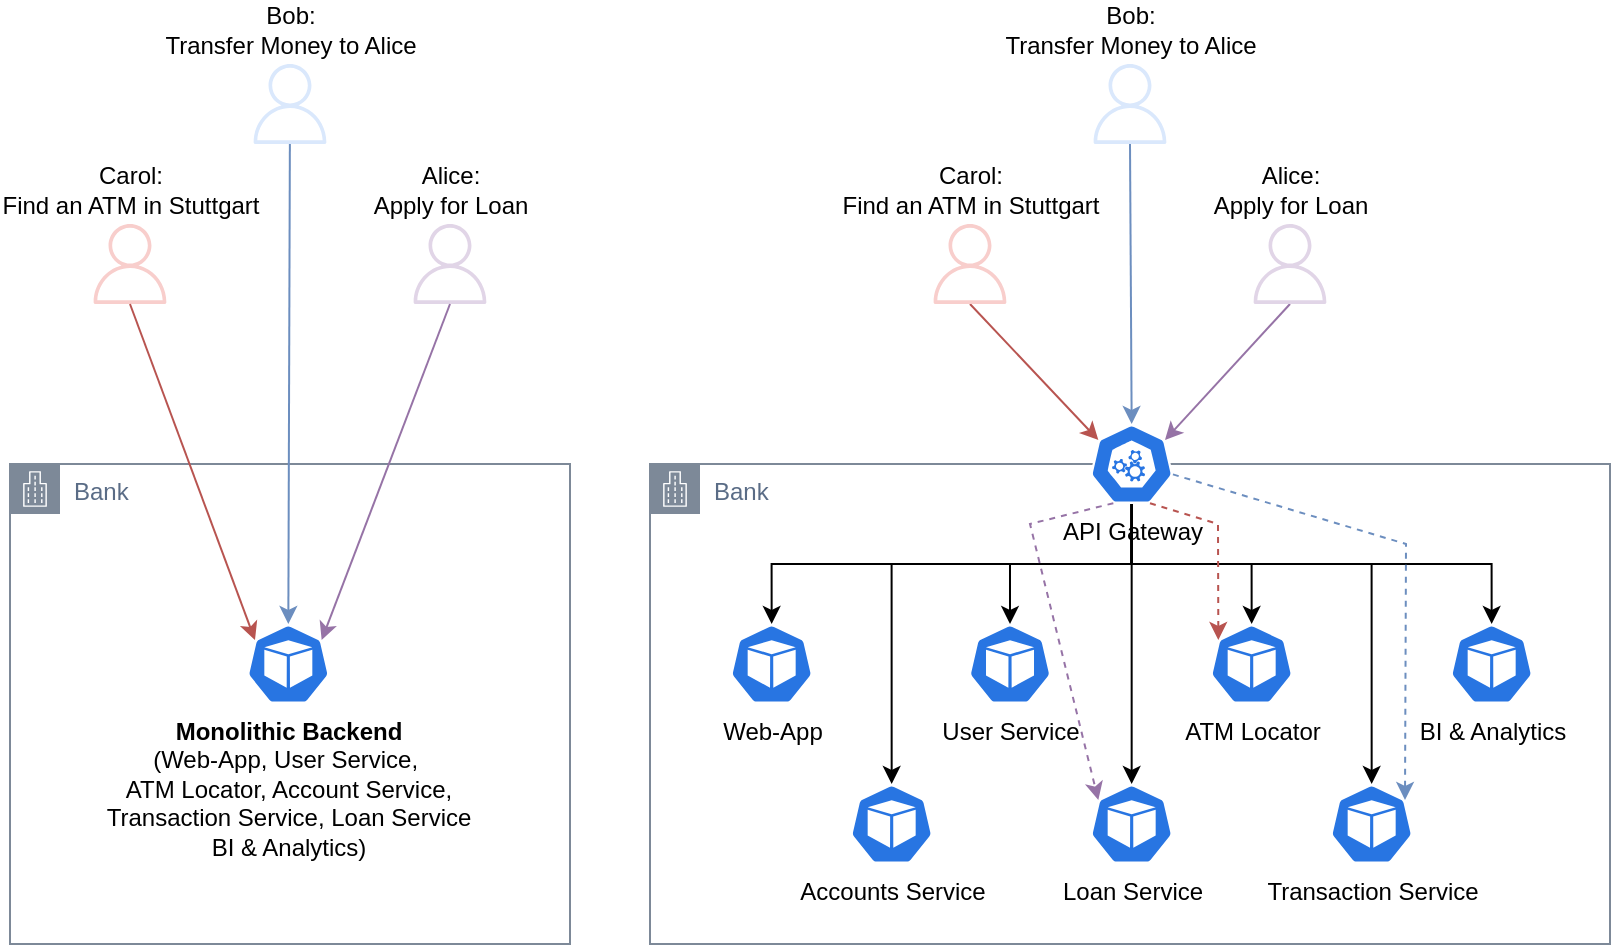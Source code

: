 <mxfile version="26.1.1" pages="4">
  <diagram name="Monolith-and-Microservices" id="gLfoCFHBY-cjhf6w2re_">
    <mxGraphModel dx="1366" dy="759" grid="1" gridSize="10" guides="1" tooltips="1" connect="1" arrows="1" fold="1" page="1" pageScale="1" pageWidth="827" pageHeight="1169" math="0" shadow="0">
      <root>
        <mxCell id="0" />
        <mxCell id="1" parent="0" />
        <mxCell id="qFpO-HRqYvE5LeFI2mVL-7" value="Bank" style="points=[[0,0],[0.25,0],[0.5,0],[0.75,0],[1,0],[1,0.25],[1,0.5],[1,0.75],[1,1],[0.75,1],[0.5,1],[0.25,1],[0,1],[0,0.75],[0,0.5],[0,0.25]];outlineConnect=0;gradientColor=none;html=1;whiteSpace=wrap;fontSize=12;fontStyle=0;container=1;pointerEvents=0;collapsible=0;recursiveResize=0;shape=mxgraph.aws4.group;grIcon=mxgraph.aws4.group_corporate_data_center;strokeColor=#7D8998;fillColor=none;verticalAlign=top;align=left;spacingLeft=30;fontColor=#5A6C86;dashed=0;" vertex="1" parent="1">
          <mxGeometry x="40" y="240" width="280" height="240" as="geometry" />
        </mxCell>
        <mxCell id="qFpO-HRqYvE5LeFI2mVL-2" value="&lt;b&gt;Monolithic Backend&lt;/b&gt;&lt;div&gt;(Web-App, User Service,&amp;nbsp;&lt;/div&gt;&lt;div&gt;ATM Locator, Account Service,&lt;/div&gt;&lt;div&gt;Transaction Service, Loan Service&lt;/div&gt;&lt;div&gt;BI &amp;amp; Analytics)&lt;/div&gt;&lt;div&gt;&lt;br&gt;&lt;/div&gt;" style="aspect=fixed;sketch=0;html=1;dashed=0;whitespace=wrap;verticalLabelPosition=bottom;verticalAlign=top;fillColor=#2875E2;strokeColor=#ffffff;points=[[0.005,0.63,0],[0.1,0.2,0],[0.9,0.2,0],[0.5,0,0],[0.995,0.63,0],[0.72,0.99,0],[0.5,1,0],[0.28,0.99,0]];shape=mxgraph.kubernetes.icon2;prIcon=pod" vertex="1" parent="qFpO-HRqYvE5LeFI2mVL-7">
          <mxGeometry x="118.33" y="80" width="41.67" height="40" as="geometry" />
        </mxCell>
        <mxCell id="qFpO-HRqYvE5LeFI2mVL-8" value="&lt;div&gt;Carol:&lt;/div&gt;Find an ATM in Stuttgart" style="sketch=0;outlineConnect=0;fillColor=#f8cecc;strokeColor=#b85450;dashed=0;verticalLabelPosition=top;verticalAlign=bottom;align=center;html=1;fontSize=12;fontStyle=0;aspect=fixed;pointerEvents=1;shape=mxgraph.aws4.user;labelPosition=center;" vertex="1" parent="1">
          <mxGeometry x="80" y="120" width="40" height="40" as="geometry" />
        </mxCell>
        <mxCell id="qFpO-HRqYvE5LeFI2mVL-9" value="&lt;div&gt;Bob:&lt;/div&gt;Transfer Money to Alice" style="sketch=0;outlineConnect=0;fillColor=#dae8fc;strokeColor=#6c8ebf;dashed=0;verticalLabelPosition=top;verticalAlign=bottom;align=center;html=1;fontSize=12;fontStyle=0;aspect=fixed;pointerEvents=1;shape=mxgraph.aws4.user;labelPosition=center;" vertex="1" parent="1">
          <mxGeometry x="160" y="40" width="40" height="40" as="geometry" />
        </mxCell>
        <mxCell id="qFpO-HRqYvE5LeFI2mVL-10" value="Alice:&lt;div&gt;Apply for Loan&lt;/div&gt;" style="sketch=0;outlineConnect=0;fillColor=#e1d5e7;strokeColor=#9673a6;dashed=0;verticalLabelPosition=top;verticalAlign=bottom;align=center;html=1;fontSize=12;fontStyle=0;aspect=fixed;pointerEvents=1;shape=mxgraph.aws4.user;labelPosition=center;" vertex="1" parent="1">
          <mxGeometry x="240" y="120" width="40" height="40" as="geometry" />
        </mxCell>
        <mxCell id="qFpO-HRqYvE5LeFI2mVL-11" value="Bank" style="points=[[0,0],[0.25,0],[0.5,0],[0.75,0],[1,0],[1,0.25],[1,0.5],[1,0.75],[1,1],[0.75,1],[0.5,1],[0.25,1],[0,1],[0,0.75],[0,0.5],[0,0.25]];outlineConnect=0;gradientColor=none;html=1;whiteSpace=wrap;fontSize=12;fontStyle=0;container=1;pointerEvents=0;collapsible=0;recursiveResize=0;shape=mxgraph.aws4.group;grIcon=mxgraph.aws4.group_corporate_data_center;strokeColor=#7D8998;fillColor=none;verticalAlign=top;align=left;spacingLeft=30;fontColor=#5A6C86;dashed=0;" vertex="1" parent="1">
          <mxGeometry x="360" y="240" width="480" height="240" as="geometry" />
        </mxCell>
        <mxCell id="qFpO-HRqYvE5LeFI2mVL-12" value="User Service" style="aspect=fixed;sketch=0;html=1;dashed=0;whitespace=wrap;verticalLabelPosition=bottom;verticalAlign=top;fillColor=#2875E2;strokeColor=#ffffff;points=[[0.005,0.63,0],[0.1,0.2,0],[0.9,0.2,0],[0.5,0,0],[0.995,0.63,0],[0.72,0.99,0],[0.5,1,0],[0.28,0.99,0]];shape=mxgraph.kubernetes.icon2;prIcon=pod" vertex="1" parent="qFpO-HRqYvE5LeFI2mVL-11">
          <mxGeometry x="159.17" y="80" width="41.67" height="40" as="geometry" />
        </mxCell>
        <mxCell id="qFpO-HRqYvE5LeFI2mVL-13" value="ATM Locator" style="aspect=fixed;sketch=0;html=1;dashed=0;whitespace=wrap;verticalLabelPosition=bottom;verticalAlign=top;fillColor=#2875E2;strokeColor=#ffffff;points=[[0.005,0.63,0],[0.1,0.2,0],[0.9,0.2,0],[0.5,0,0],[0.995,0.63,0],[0.72,0.99,0],[0.5,1,0],[0.28,0.99,0]];shape=mxgraph.kubernetes.icon2;prIcon=pod" vertex="1" parent="qFpO-HRqYvE5LeFI2mVL-11">
          <mxGeometry x="280" y="80" width="41.67" height="40" as="geometry" />
        </mxCell>
        <mxCell id="qFpO-HRqYvE5LeFI2mVL-14" value="Web-App" style="aspect=fixed;sketch=0;html=1;dashed=0;whitespace=wrap;verticalLabelPosition=bottom;verticalAlign=top;fillColor=#2875E2;strokeColor=#ffffff;points=[[0.005,0.63,0],[0.1,0.2,0],[0.9,0.2,0],[0.5,0,0],[0.995,0.63,0],[0.72,0.99,0],[0.5,1,0],[0.28,0.99,0]];shape=mxgraph.kubernetes.icon2;prIcon=pod" vertex="1" parent="qFpO-HRqYvE5LeFI2mVL-11">
          <mxGeometry x="40" y="80" width="41.67" height="40" as="geometry" />
        </mxCell>
        <mxCell id="qFpO-HRqYvE5LeFI2mVL-15" value="Accounts Service" style="aspect=fixed;sketch=0;html=1;dashed=0;whitespace=wrap;verticalLabelPosition=bottom;verticalAlign=top;fillColor=#2875E2;strokeColor=#ffffff;points=[[0.005,0.63,0],[0.1,0.2,0],[0.9,0.2,0],[0.5,0,0],[0.995,0.63,0],[0.72,0.99,0],[0.5,1,0],[0.28,0.99,0]];shape=mxgraph.kubernetes.icon2;prIcon=pod" vertex="1" parent="qFpO-HRqYvE5LeFI2mVL-11">
          <mxGeometry x="100.0" y="160" width="41.67" height="40" as="geometry" />
        </mxCell>
        <mxCell id="qFpO-HRqYvE5LeFI2mVL-17" value="Loan Service" style="aspect=fixed;sketch=0;html=1;dashed=0;whitespace=wrap;verticalLabelPosition=bottom;verticalAlign=top;fillColor=#2875E2;strokeColor=#ffffff;points=[[0.005,0.63,0],[0.1,0.2,0],[0.9,0.2,0],[0.5,0,0],[0.995,0.63,0],[0.72,0.99,0],[0.5,1,0],[0.28,0.99,0]];shape=mxgraph.kubernetes.icon2;prIcon=pod" vertex="1" parent="qFpO-HRqYvE5LeFI2mVL-11">
          <mxGeometry x="220" y="160" width="41.67" height="40" as="geometry" />
        </mxCell>
        <mxCell id="qFpO-HRqYvE5LeFI2mVL-16" value="Transaction Service" style="aspect=fixed;sketch=0;html=1;dashed=0;whitespace=wrap;verticalLabelPosition=bottom;verticalAlign=top;fillColor=#2875E2;strokeColor=#ffffff;points=[[0.005,0.63,0],[0.1,0.2,0],[0.9,0.2,0],[0.5,0,0],[0.995,0.63,0],[0.72,0.99,0],[0.5,1,0],[0.28,0.99,0]];shape=mxgraph.kubernetes.icon2;prIcon=pod" vertex="1" parent="qFpO-HRqYvE5LeFI2mVL-11">
          <mxGeometry x="340" y="160" width="41.67" height="40" as="geometry" />
        </mxCell>
        <mxCell id="qFpO-HRqYvE5LeFI2mVL-18" value="BI &amp;amp; Analytics" style="aspect=fixed;sketch=0;html=1;dashed=0;whitespace=wrap;verticalLabelPosition=bottom;verticalAlign=top;fillColor=#2875E2;strokeColor=#ffffff;points=[[0.005,0.63,0],[0.1,0.2,0],[0.9,0.2,0],[0.5,0,0],[0.995,0.63,0],[0.72,0.99,0],[0.5,1,0],[0.28,0.99,0]];shape=mxgraph.kubernetes.icon2;prIcon=pod" vertex="1" parent="qFpO-HRqYvE5LeFI2mVL-11">
          <mxGeometry x="400" y="80" width="41.67" height="40" as="geometry" />
        </mxCell>
        <mxCell id="qFpO-HRqYvE5LeFI2mVL-1" value="API Gateway" style="aspect=fixed;sketch=0;html=1;dashed=0;whitespace=wrap;verticalLabelPosition=bottom;verticalAlign=top;fillColor=#2875E2;strokeColor=#ffffff;points=[[0.005,0.63,0],[0.1,0.2,0],[0.9,0.2,0],[0.5,0,0],[0.995,0.63,0],[0.72,0.99,0],[0.5,1,0],[0.28,0.99,0]];shape=mxgraph.kubernetes.icon2;prIcon=api" vertex="1" parent="qFpO-HRqYvE5LeFI2mVL-11">
          <mxGeometry x="220" y="-20" width="41.67" height="40" as="geometry" />
        </mxCell>
        <mxCell id="qFpO-HRqYvE5LeFI2mVL-28" style="edgeStyle=orthogonalEdgeStyle;rounded=0;orthogonalLoop=1;jettySize=auto;html=1;exitX=0.5;exitY=1;exitDx=0;exitDy=0;exitPerimeter=0;entryX=0.5;entryY=0;entryDx=0;entryDy=0;entryPerimeter=0;" edge="1" parent="qFpO-HRqYvE5LeFI2mVL-11" source="qFpO-HRqYvE5LeFI2mVL-1" target="qFpO-HRqYvE5LeFI2mVL-14">
          <mxGeometry relative="1" as="geometry" />
        </mxCell>
        <mxCell id="qFpO-HRqYvE5LeFI2mVL-29" style="edgeStyle=orthogonalEdgeStyle;rounded=0;orthogonalLoop=1;jettySize=auto;html=1;exitX=0.5;exitY=1;exitDx=0;exitDy=0;exitPerimeter=0;entryX=0.5;entryY=0;entryDx=0;entryDy=0;entryPerimeter=0;" edge="1" parent="qFpO-HRqYvE5LeFI2mVL-11" source="qFpO-HRqYvE5LeFI2mVL-1" target="qFpO-HRqYvE5LeFI2mVL-15">
          <mxGeometry relative="1" as="geometry">
            <Array as="points">
              <mxPoint x="241" y="50" />
              <mxPoint x="121" y="50" />
            </Array>
          </mxGeometry>
        </mxCell>
        <mxCell id="qFpO-HRqYvE5LeFI2mVL-30" style="edgeStyle=orthogonalEdgeStyle;rounded=0;orthogonalLoop=1;jettySize=auto;html=1;exitX=0.5;exitY=1;exitDx=0;exitDy=0;exitPerimeter=0;entryX=0.5;entryY=0;entryDx=0;entryDy=0;entryPerimeter=0;" edge="1" parent="qFpO-HRqYvE5LeFI2mVL-11" source="qFpO-HRqYvE5LeFI2mVL-1" target="qFpO-HRqYvE5LeFI2mVL-12">
          <mxGeometry relative="1" as="geometry" />
        </mxCell>
        <mxCell id="qFpO-HRqYvE5LeFI2mVL-31" style="edgeStyle=orthogonalEdgeStyle;rounded=0;orthogonalLoop=1;jettySize=auto;html=1;exitX=0.5;exitY=1;exitDx=0;exitDy=0;exitPerimeter=0;entryX=0.5;entryY=0;entryDx=0;entryDy=0;entryPerimeter=0;" edge="1" parent="qFpO-HRqYvE5LeFI2mVL-11" source="qFpO-HRqYvE5LeFI2mVL-1" target="qFpO-HRqYvE5LeFI2mVL-17">
          <mxGeometry relative="1" as="geometry" />
        </mxCell>
        <mxCell id="qFpO-HRqYvE5LeFI2mVL-32" style="edgeStyle=orthogonalEdgeStyle;rounded=0;orthogonalLoop=1;jettySize=auto;html=1;exitX=0.5;exitY=1;exitDx=0;exitDy=0;exitPerimeter=0;entryX=0.5;entryY=0;entryDx=0;entryDy=0;entryPerimeter=0;" edge="1" parent="qFpO-HRqYvE5LeFI2mVL-11" source="qFpO-HRqYvE5LeFI2mVL-1" target="qFpO-HRqYvE5LeFI2mVL-13">
          <mxGeometry relative="1" as="geometry" />
        </mxCell>
        <mxCell id="qFpO-HRqYvE5LeFI2mVL-33" style="edgeStyle=orthogonalEdgeStyle;rounded=0;orthogonalLoop=1;jettySize=auto;html=1;exitX=0.5;exitY=1;exitDx=0;exitDy=0;exitPerimeter=0;entryX=0.5;entryY=0;entryDx=0;entryDy=0;entryPerimeter=0;" edge="1" parent="qFpO-HRqYvE5LeFI2mVL-11" source="qFpO-HRqYvE5LeFI2mVL-1" target="qFpO-HRqYvE5LeFI2mVL-16">
          <mxGeometry relative="1" as="geometry">
            <Array as="points">
              <mxPoint x="241" y="50" />
              <mxPoint x="361" y="50" />
            </Array>
          </mxGeometry>
        </mxCell>
        <mxCell id="qFpO-HRqYvE5LeFI2mVL-34" style="edgeStyle=orthogonalEdgeStyle;rounded=0;orthogonalLoop=1;jettySize=auto;html=1;exitX=0.5;exitY=1;exitDx=0;exitDy=0;exitPerimeter=0;entryX=0.5;entryY=0;entryDx=0;entryDy=0;entryPerimeter=0;" edge="1" parent="qFpO-HRqYvE5LeFI2mVL-11" source="qFpO-HRqYvE5LeFI2mVL-1" target="qFpO-HRqYvE5LeFI2mVL-18">
          <mxGeometry relative="1" as="geometry" />
        </mxCell>
        <mxCell id="qFpO-HRqYvE5LeFI2mVL-50" value="" style="edgeStyle=none;orthogonalLoop=1;jettySize=auto;html=1;rounded=0;fillColor=#dae8fc;strokeColor=#6c8ebf;entryX=0.9;entryY=0.2;entryDx=0;entryDy=0;entryPerimeter=0;exitX=0.995;exitY=0.63;exitDx=0;exitDy=0;exitPerimeter=0;dashed=1;" edge="1" parent="qFpO-HRqYvE5LeFI2mVL-11" source="qFpO-HRqYvE5LeFI2mVL-1" target="qFpO-HRqYvE5LeFI2mVL-16">
          <mxGeometry width="80" relative="1" as="geometry">
            <mxPoint x="290" y="30" as="sourcePoint" />
            <mxPoint x="291" y="170" as="targetPoint" />
            <Array as="points">
              <mxPoint x="378" y="40" />
            </Array>
          </mxGeometry>
        </mxCell>
        <mxCell id="qFpO-HRqYvE5LeFI2mVL-49" value="" style="edgeStyle=none;orthogonalLoop=1;jettySize=auto;html=1;rounded=0;fillColor=#f8cecc;strokeColor=#b85450;exitX=0.72;exitY=0.99;exitDx=0;exitDy=0;exitPerimeter=0;entryX=0.1;entryY=0.2;entryDx=0;entryDy=0;entryPerimeter=0;dashed=1;" edge="1" parent="qFpO-HRqYvE5LeFI2mVL-11" source="qFpO-HRqYvE5LeFI2mVL-1" target="qFpO-HRqYvE5LeFI2mVL-13">
          <mxGeometry width="80" relative="1" as="geometry">
            <mxPoint x="150" y="-30" as="sourcePoint" />
            <mxPoint x="290" y="90" as="targetPoint" />
            <Array as="points">
              <mxPoint x="284" y="30" />
            </Array>
          </mxGeometry>
        </mxCell>
        <mxCell id="qFpO-HRqYvE5LeFI2mVL-51" value="" style="edgeStyle=none;orthogonalLoop=1;jettySize=auto;html=1;rounded=0;fillColor=#e1d5e7;strokeColor=#9673a6;entryX=0.1;entryY=0.2;entryDx=0;entryDy=0;entryPerimeter=0;exitX=0.28;exitY=0.99;exitDx=0;exitDy=0;exitPerimeter=0;dashed=1;" edge="1" parent="qFpO-HRqYvE5LeFI2mVL-11" source="qFpO-HRqYvE5LeFI2mVL-1" target="qFpO-HRqYvE5LeFI2mVL-17">
          <mxGeometry width="80" relative="1" as="geometry">
            <mxPoint x="211" y="12" as="sourcePoint" />
            <mxPoint x="149" y="80" as="targetPoint" />
            <Array as="points">
              <mxPoint x="190" y="30" />
            </Array>
          </mxGeometry>
        </mxCell>
        <mxCell id="qFpO-HRqYvE5LeFI2mVL-39" value="" style="edgeStyle=none;orthogonalLoop=1;jettySize=auto;html=1;rounded=0;fillColor=#f8cecc;strokeColor=#b85450;entryX=0.1;entryY=0.2;entryDx=0;entryDy=0;entryPerimeter=0;" edge="1" parent="1" target="qFpO-HRqYvE5LeFI2mVL-2">
          <mxGeometry width="80" relative="1" as="geometry">
            <mxPoint x="100" y="160" as="sourcePoint" />
            <mxPoint x="330" y="190" as="targetPoint" />
            <Array as="points" />
          </mxGeometry>
        </mxCell>
        <mxCell id="qFpO-HRqYvE5LeFI2mVL-40" value="" style="edgeStyle=none;orthogonalLoop=1;jettySize=auto;html=1;rounded=0;fillColor=#dae8fc;strokeColor=#6c8ebf;entryX=0.5;entryY=0;entryDx=0;entryDy=0;entryPerimeter=0;" edge="1" parent="1" source="qFpO-HRqYvE5LeFI2mVL-9" target="qFpO-HRqYvE5LeFI2mVL-2">
          <mxGeometry width="80" relative="1" as="geometry">
            <mxPoint x="179" y="160" as="sourcePoint" />
            <mxPoint x="189" y="330" as="targetPoint" />
            <Array as="points" />
          </mxGeometry>
        </mxCell>
        <mxCell id="qFpO-HRqYvE5LeFI2mVL-41" value="" style="edgeStyle=none;orthogonalLoop=1;jettySize=auto;html=1;rounded=0;fillColor=#e1d5e7;strokeColor=#9673a6;entryX=0.9;entryY=0.2;entryDx=0;entryDy=0;entryPerimeter=0;" edge="1" parent="1" target="qFpO-HRqYvE5LeFI2mVL-2">
          <mxGeometry width="80" relative="1" as="geometry">
            <mxPoint x="260" y="160" as="sourcePoint" />
            <mxPoint x="199" y="340" as="targetPoint" />
            <Array as="points">
              <mxPoint x="260" y="160" />
            </Array>
          </mxGeometry>
        </mxCell>
        <mxCell id="qFpO-HRqYvE5LeFI2mVL-42" value="" style="edgeStyle=none;orthogonalLoop=1;jettySize=auto;html=1;rounded=0;fillColor=#f8cecc;strokeColor=#b85450;entryX=0.1;entryY=0.2;entryDx=0;entryDy=0;entryPerimeter=0;" edge="1" parent="1" target="qFpO-HRqYvE5LeFI2mVL-1">
          <mxGeometry width="80" relative="1" as="geometry">
            <mxPoint x="520" y="160" as="sourcePoint" />
            <mxPoint x="209" y="350" as="targetPoint" />
            <Array as="points" />
          </mxGeometry>
        </mxCell>
        <mxCell id="qFpO-HRqYvE5LeFI2mVL-44" value="" style="edgeStyle=none;orthogonalLoop=1;jettySize=auto;html=1;rounded=0;fillColor=#dae8fc;strokeColor=#6c8ebf;entryX=0.5;entryY=0;entryDx=0;entryDy=0;entryPerimeter=0;" edge="1" parent="1" target="qFpO-HRqYvE5LeFI2mVL-1">
          <mxGeometry width="80" relative="1" as="geometry">
            <mxPoint x="600" y="80" as="sourcePoint" />
            <mxPoint x="229" y="370" as="targetPoint" />
            <Array as="points" />
          </mxGeometry>
        </mxCell>
        <mxCell id="qFpO-HRqYvE5LeFI2mVL-45" value="" style="edgeStyle=none;orthogonalLoop=1;jettySize=auto;html=1;rounded=0;fillColor=#e1d5e7;strokeColor=#9673a6;entryX=0.9;entryY=0.2;entryDx=0;entryDy=0;entryPerimeter=0;" edge="1" parent="1" target="qFpO-HRqYvE5LeFI2mVL-1">
          <mxGeometry width="80" relative="1" as="geometry">
            <mxPoint x="680" y="160" as="sourcePoint" />
            <mxPoint x="239" y="380" as="targetPoint" />
            <Array as="points" />
          </mxGeometry>
        </mxCell>
        <mxCell id="qFpO-HRqYvE5LeFI2mVL-46" value="&lt;div&gt;Carol:&lt;/div&gt;Find an ATM in Stuttgart" style="sketch=0;outlineConnect=0;fillColor=#f8cecc;strokeColor=#b85450;dashed=0;verticalLabelPosition=top;verticalAlign=bottom;align=center;html=1;fontSize=12;fontStyle=0;aspect=fixed;pointerEvents=1;shape=mxgraph.aws4.user;labelPosition=center;" vertex="1" parent="1">
          <mxGeometry x="500" y="120" width="40" height="40" as="geometry" />
        </mxCell>
        <mxCell id="qFpO-HRqYvE5LeFI2mVL-47" value="&lt;div&gt;Bob:&lt;/div&gt;Transfer Money to Alice" style="sketch=0;outlineConnect=0;fillColor=#dae8fc;strokeColor=#6c8ebf;dashed=0;verticalLabelPosition=top;verticalAlign=bottom;align=center;html=1;fontSize=12;fontStyle=0;aspect=fixed;pointerEvents=1;shape=mxgraph.aws4.user;labelPosition=center;" vertex="1" parent="1">
          <mxGeometry x="580" y="40" width="40" height="40" as="geometry" />
        </mxCell>
        <mxCell id="qFpO-HRqYvE5LeFI2mVL-48" value="Alice:&lt;div&gt;Apply for Loan&lt;/div&gt;" style="sketch=0;outlineConnect=0;fillColor=#e1d5e7;strokeColor=#9673a6;dashed=0;verticalLabelPosition=top;verticalAlign=bottom;align=center;html=1;fontSize=12;fontStyle=0;aspect=fixed;pointerEvents=1;shape=mxgraph.aws4.user;labelPosition=center;" vertex="1" parent="1">
          <mxGeometry x="660" y="120" width="40" height="40" as="geometry" />
        </mxCell>
      </root>
    </mxGraphModel>
  </diagram>
  <diagram id="jagqcfm4d6lkOIXSrbDq" name="Multi-AZ Cluster">
    <mxGraphModel dx="1434" dy="797" grid="1" gridSize="10" guides="1" tooltips="1" connect="1" arrows="1" fold="1" page="1" pageScale="1" pageWidth="827" pageHeight="1169" math="0" shadow="0">
      <root>
        <mxCell id="0" />
        <mxCell id="1" parent="0" />
        <mxCell id="_ChU0B_vqWH_RjKgScRA-43" value="" style="fillColor=#EFF0F3;strokeColor=none;dashed=0;verticalAlign=top;fontStyle=0;fontColor=#232F3D;whiteSpace=wrap;html=1;glass=0;opacity=50;" parent="1" vertex="1">
          <mxGeometry x="160" y="400" width="280" height="240" as="geometry" />
        </mxCell>
        <mxCell id="_ChU0B_vqWH_RjKgScRA-18" value="K8s Cluster" style="fillColor=none;strokeColor=#007FFF;dashed=1;verticalAlign=top;fontStyle=0;fontColor=#007FFF;whiteSpace=wrap;html=1;" parent="1" vertex="1">
          <mxGeometry x="40" y="80" width="1200" height="640" as="geometry" />
        </mxCell>
        <mxCell id="_ChU0B_vqWH_RjKgScRA-1" value="Data Center 1" style="points=[[0,0],[0.25,0],[0.5,0],[0.75,0],[1,0],[1,0.25],[1,0.5],[1,0.75],[1,1],[0.75,1],[0.5,1],[0.25,1],[0,1],[0,0.75],[0,0.5],[0,0.25]];outlineConnect=0;gradientColor=none;html=1;whiteSpace=wrap;fontSize=12;fontStyle=0;container=1;pointerEvents=0;collapsible=0;recursiveResize=0;shape=mxgraph.aws4.group;grIcon=mxgraph.aws4.group_corporate_data_center;strokeColor=#7D8998;fillColor=none;verticalAlign=top;align=left;spacingLeft=30;fontColor=#5A6C86;dashed=0;" parent="1" vertex="1">
          <mxGeometry x="80" y="40" width="440" height="880" as="geometry" />
        </mxCell>
        <mxCell id="_ChU0B_vqWH_RjKgScRA-27" value="Server" style="points=[[0,0],[0.25,0],[0.5,0],[0.75,0],[1,0],[1,0.25],[1,0.5],[1,0.75],[1,1],[0.75,1],[0.5,1],[0.25,1],[0,1],[0,0.75],[0,0.5],[0,0.25]];outlineConnect=0;gradientColor=none;html=1;whiteSpace=wrap;fontSize=12;fontStyle=0;container=1;pointerEvents=0;collapsible=0;recursiveResize=0;shape=mxgraph.aws4.group;grIcon=mxgraph.aws4.group_ec2_instance_contents;strokeColor=#D86613;fillColor=none;verticalAlign=top;align=left;spacingLeft=30;fontColor=#D86613;dashed=0;" parent="_ChU0B_vqWH_RjKgScRA-1" vertex="1">
          <mxGeometry x="40" y="80" width="360" height="200" as="geometry" />
        </mxCell>
        <mxCell id="_ChU0B_vqWH_RjKgScRA-16" value="" style="fillColor=#EFF0F3;strokeColor=none;dashed=0;verticalAlign=top;fontStyle=0;fontColor=#232F3D;whiteSpace=wrap;html=1;glass=0;opacity=50;" parent="_ChU0B_vqWH_RjKgScRA-27" vertex="1">
          <mxGeometry x="40" y="40" width="280" height="120" as="geometry" />
        </mxCell>
        <mxCell id="_ChU0B_vqWH_RjKgScRA-11" value="Master Node: Control Plane" style="aspect=fixed;sketch=0;html=1;dashed=0;whitespace=wrap;verticalLabelPosition=middle;verticalAlign=middle;fillColor=#2875E2;strokeColor=#ffffff;points=[[0.005,0.63,0],[0.1,0.2,0],[0.9,0.2,0],[0.5,0,0],[0.995,0.63,0],[0.72,0.99,0],[0.5,1,0],[0.28,0.99,0]];shape=mxgraph.kubernetes.icon2;kubernetesLabel=1;prIcon=control_plane;labelPosition=right;align=left;" parent="_ChU0B_vqWH_RjKgScRA-27" vertex="1">
          <mxGeometry x="40" y="40" width="31.25" height="30" as="geometry" />
        </mxCell>
        <mxCell id="_ChU0B_vqWH_RjKgScRA-40" value="Scheduler" style="aspect=fixed;sketch=0;html=1;dashed=0;whitespace=wrap;verticalLabelPosition=bottom;verticalAlign=top;fillColor=#2875E2;strokeColor=#ffffff;points=[[0.005,0.63,0],[0.1,0.2,0],[0.9,0.2,0],[0.5,0,0],[0.995,0.63,0],[0.72,0.99,0],[0.5,1,0],[0.28,0.99,0]];shape=mxgraph.kubernetes.icon2;kubernetesLabel=1;prIcon=sched" parent="_ChU0B_vqWH_RjKgScRA-27" vertex="1">
          <mxGeometry x="50.0" y="80" width="41.67" height="40" as="geometry" />
        </mxCell>
        <mxCell id="_ChU0B_vqWH_RjKgScRA-41" value="API Server" style="aspect=fixed;sketch=0;html=1;dashed=0;whitespace=wrap;verticalLabelPosition=bottom;verticalAlign=top;fillColor=#2875E2;strokeColor=#ffffff;points=[[0.005,0.63,0],[0.1,0.2,0],[0.9,0.2,0],[0.5,0,0],[0.995,0.63,0],[0.72,0.99,0],[0.5,1,0],[0.28,0.99,0]];shape=mxgraph.kubernetes.icon2;kubernetesLabel=1;prIcon=api" parent="_ChU0B_vqWH_RjKgScRA-27" vertex="1">
          <mxGeometry x="120" y="80" width="41.67" height="40" as="geometry" />
        </mxCell>
        <mxCell id="_ChU0B_vqWH_RjKgScRA-42" value="ETCD" style="aspect=fixed;sketch=0;html=1;dashed=0;whitespace=wrap;verticalLabelPosition=bottom;verticalAlign=top;fillColor=#2875E2;strokeColor=#ffffff;points=[[0.005,0.63,0],[0.1,0.2,0],[0.9,0.2,0],[0.5,0,0],[0.995,0.63,0],[0.72,0.99,0],[0.5,1,0],[0.28,0.99,0]];shape=mxgraph.kubernetes.icon2;kubernetesLabel=1;prIcon=etcd" parent="_ChU0B_vqWH_RjKgScRA-27" vertex="1">
          <mxGeometry x="200" y="80" width="41.67" height="40" as="geometry" />
        </mxCell>
        <mxCell id="_ChU0B_vqWH_RjKgScRA-84" value="Kubelet" style="aspect=fixed;sketch=0;html=1;dashed=0;whitespace=wrap;verticalLabelPosition=bottom;verticalAlign=top;fillColor=#2875E2;strokeColor=#ffffff;points=[[0.005,0.63,0],[0.1,0.2,0],[0.9,0.2,0],[0.5,0,0],[0.995,0.63,0],[0.72,0.99,0],[0.5,1,0],[0.28,0.99,0]];shape=mxgraph.kubernetes.icon2;kubernetesLabel=1;prIcon=kubelet" parent="_ChU0B_vqWH_RjKgScRA-27" vertex="1">
          <mxGeometry x="270.0" y="80" width="41.67" height="40" as="geometry" />
        </mxCell>
        <mxCell id="_ChU0B_vqWH_RjKgScRA-28" value="Server" style="points=[[0,0],[0.25,0],[0.5,0],[0.75,0],[1,0],[1,0.25],[1,0.5],[1,0.75],[1,1],[0.75,1],[0.5,1],[0.25,1],[0,1],[0,0.75],[0,0.5],[0,0.25]];outlineConnect=0;gradientColor=none;html=1;whiteSpace=wrap;fontSize=12;fontStyle=0;container=1;pointerEvents=0;collapsible=0;recursiveResize=0;shape=mxgraph.aws4.group;grIcon=mxgraph.aws4.group_ec2_instance_contents;strokeColor=#D86613;fillColor=none;verticalAlign=top;align=left;spacingLeft=30;fontColor=#D86613;dashed=0;" parent="_ChU0B_vqWH_RjKgScRA-1" vertex="1">
          <mxGeometry x="40" y="320" width="360" height="320" as="geometry" />
        </mxCell>
        <mxCell id="_ChU0B_vqWH_RjKgScRA-88" value="" style="fillColor=none;strokeColor=#5A6C86;dashed=1;verticalAlign=top;fontStyle=0;fontColor=#5A6C86;whiteSpace=wrap;html=1;" parent="_ChU0B_vqWH_RjKgScRA-28" vertex="1">
          <mxGeometry x="50" y="160" width="120" height="110" as="geometry" />
        </mxCell>
        <mxCell id="_ChU0B_vqWH_RjKgScRA-89" value="Namespace" style="aspect=fixed;sketch=0;html=1;dashed=0;whitespace=wrap;verticalLabelPosition=middle;verticalAlign=middle;fillColor=#2875E2;strokeColor=#ffffff;points=[[0.005,0.63,0],[0.1,0.2,0],[0.9,0.2,0],[0.5,0,0],[0.995,0.63,0],[0.72,0.99,0],[0.5,1,0],[0.28,0.99,0]];shape=mxgraph.kubernetes.icon2;kubernetesLabel=1;prIcon=ns;labelPosition=right;align=left;" parent="_ChU0B_vqWH_RjKgScRA-28" vertex="1">
          <mxGeometry x="50" y="160" width="20.83" height="20" as="geometry" />
        </mxCell>
        <mxCell id="_ChU0B_vqWH_RjKgScRA-47" value="ETCD" style="aspect=fixed;sketch=0;html=1;dashed=0;whitespace=wrap;verticalLabelPosition=bottom;verticalAlign=top;fillColor=#2875E2;strokeColor=#ffffff;points=[[0.005,0.63,0],[0.1,0.2,0],[0.9,0.2,0],[0.5,0,0],[0.995,0.63,0],[0.72,0.99,0],[0.5,1,0],[0.28,0.99,0]];shape=mxgraph.kubernetes.icon2;kubernetesLabel=1;prIcon=etcd" parent="_ChU0B_vqWH_RjKgScRA-28" vertex="1">
          <mxGeometry x="198.12" y="80" width="41.67" height="40" as="geometry" />
        </mxCell>
        <mxCell id="_ChU0B_vqWH_RjKgScRA-46" value="API Server" style="aspect=fixed;sketch=0;html=1;dashed=0;whitespace=wrap;verticalLabelPosition=bottom;verticalAlign=top;fillColor=#2875E2;strokeColor=#ffffff;points=[[0.005,0.63,0],[0.1,0.2,0],[0.9,0.2,0],[0.5,0,0],[0.995,0.63,0],[0.72,0.99,0],[0.5,1,0],[0.28,0.99,0]];shape=mxgraph.kubernetes.icon2;kubernetesLabel=1;prIcon=api" parent="_ChU0B_vqWH_RjKgScRA-28" vertex="1">
          <mxGeometry x="120.83" y="80" width="41.67" height="40" as="geometry" />
        </mxCell>
        <mxCell id="_ChU0B_vqWH_RjKgScRA-85" value="Kubelet" style="aspect=fixed;sketch=0;html=1;dashed=0;whitespace=wrap;verticalLabelPosition=bottom;verticalAlign=top;fillColor=#2875E2;strokeColor=#ffffff;points=[[0.005,0.63,0],[0.1,0.2,0],[0.9,0.2,0],[0.5,0,0],[0.995,0.63,0],[0.72,0.99,0],[0.5,1,0],[0.28,0.99,0]];shape=mxgraph.kubernetes.icon2;kubernetesLabel=1;prIcon=kubelet" parent="_ChU0B_vqWH_RjKgScRA-28" vertex="1">
          <mxGeometry x="261.04" y="80" width="41.67" height="40" as="geometry" />
        </mxCell>
        <mxCell id="_ChU0B_vqWH_RjKgScRA-49" value="Pod" style="aspect=fixed;sketch=0;html=1;dashed=0;whitespace=wrap;verticalLabelPosition=bottom;verticalAlign=top;fillColor=#2875E2;strokeColor=#ffffff;points=[[0.005,0.63,0],[0.1,0.2,0],[0.9,0.2,0],[0.5,0,0],[0.995,0.63,0],[0.72,0.99,0],[0.5,1,0],[0.28,0.99,0]];shape=mxgraph.kubernetes.icon2;prIcon=pod" parent="_ChU0B_vqWH_RjKgScRA-28" vertex="1">
          <mxGeometry x="142.71" y="185" width="19.79" height="19" as="geometry" />
        </mxCell>
        <mxCell id="_ChU0B_vqWH_RjKgScRA-3" value="Pod" style="aspect=fixed;sketch=0;html=1;dashed=0;whitespace=wrap;verticalLabelPosition=bottom;verticalAlign=top;fillColor=#2875E2;strokeColor=#ffffff;points=[[0.005,0.63,0],[0.1,0.2,0],[0.9,0.2,0],[0.5,0,0],[0.995,0.63,0],[0.72,0.99,0],[0.5,1,0],[0.28,0.99,0]];shape=mxgraph.kubernetes.icon2;prIcon=pod" parent="_ChU0B_vqWH_RjKgScRA-28" vertex="1">
          <mxGeometry x="63.54" y="185" width="19.79" height="19" as="geometry" />
        </mxCell>
        <mxCell id="_ChU0B_vqWH_RjKgScRA-57" value="Pod" style="aspect=fixed;sketch=0;html=1;dashed=0;whitespace=wrap;verticalLabelPosition=bottom;verticalAlign=top;fillColor=#2875E2;strokeColor=#ffffff;points=[[0.005,0.63,0],[0.1,0.2,0],[0.9,0.2,0],[0.5,0,0],[0.995,0.63,0],[0.72,0.99,0],[0.5,1,0],[0.28,0.99,0]];shape=mxgraph.kubernetes.icon2;prIcon=pod" parent="_ChU0B_vqWH_RjKgScRA-28" vertex="1">
          <mxGeometry x="63.54" y="226" width="19.79" height="19" as="geometry" />
        </mxCell>
        <mxCell id="_ChU0B_vqWH_RjKgScRA-91" value="Pod" style="aspect=fixed;sketch=0;html=1;dashed=0;whitespace=wrap;verticalLabelPosition=bottom;verticalAlign=top;fillColor=#2875E2;strokeColor=#ffffff;points=[[0.005,0.63,0],[0.1,0.2,0],[0.9,0.2,0],[0.5,0,0],[0.995,0.63,0],[0.72,0.99,0],[0.5,1,0],[0.28,0.99,0]];shape=mxgraph.kubernetes.icon2;prIcon=pod" parent="_ChU0B_vqWH_RjKgScRA-28" vertex="1">
          <mxGeometry x="102.71" y="185" width="19.79" height="19" as="geometry" />
        </mxCell>
        <mxCell id="_ChU0B_vqWH_RjKgScRA-92" value="Pod" style="aspect=fixed;sketch=0;html=1;dashed=0;whitespace=wrap;verticalLabelPosition=bottom;verticalAlign=top;fillColor=#2875E2;strokeColor=#ffffff;points=[[0.005,0.63,0],[0.1,0.2,0],[0.9,0.2,0],[0.5,0,0],[0.995,0.63,0],[0.72,0.99,0],[0.5,1,0],[0.28,0.99,0]];shape=mxgraph.kubernetes.icon2;prIcon=pod" parent="_ChU0B_vqWH_RjKgScRA-28" vertex="1">
          <mxGeometry x="102.71" y="226" width="19.79" height="19" as="geometry" />
        </mxCell>
        <mxCell id="_ChU0B_vqWH_RjKgScRA-15" value="PVC" style="aspect=fixed;sketch=0;html=1;dashed=0;whitespace=wrap;verticalLabelPosition=bottom;verticalAlign=top;fillColor=#2875E2;strokeColor=#ffffff;points=[[0.005,0.63,0],[0.1,0.2,0],[0.9,0.2,0],[0.5,0,0],[0.995,0.63,0],[0.72,0.99,0],[0.5,1,0],[0.28,0.99,0]];shape=mxgraph.kubernetes.icon2;kubernetesLabel=1;prIcon=pvc" parent="1" vertex="1">
          <mxGeometry x="560" y="557.5" width="20.83" height="20" as="geometry" />
        </mxCell>
        <mxCell id="_ChU0B_vqWH_RjKgScRA-24" value="Worker Node" style="aspect=fixed;sketch=0;html=1;dashed=0;whitespace=wrap;verticalLabelPosition=middle;verticalAlign=middle;fillColor=#2875E2;strokeColor=#ffffff;points=[[0.005,0.63,0],[0.1,0.2,0],[0.9,0.2,0],[0.5,0,0],[0.995,0.63,0],[0.72,0.99,0],[0.5,1,0],[0.28,0.99,0]];shape=mxgraph.kubernetes.icon2;kubernetesLabel=1;prIcon=node;labelPosition=right;align=left;" parent="1" vertex="1">
          <mxGeometry x="160" y="400" width="31.25" height="30" as="geometry" />
        </mxCell>
        <mxCell id="_ChU0B_vqWH_RjKgScRA-45" value="Scheduler" style="aspect=fixed;sketch=0;html=1;dashed=0;whitespace=wrap;verticalLabelPosition=bottom;verticalAlign=top;fillColor=#2875E2;strokeColor=#ffffff;points=[[0.005,0.63,0],[0.1,0.2,0],[0.9,0.2,0],[0.5,0,0],[0.995,0.63,0],[0.72,0.99,0],[0.5,1,0],[0.28,0.99,0]];shape=mxgraph.kubernetes.icon2;kubernetesLabel=1;prIcon=sched" parent="1" vertex="1">
          <mxGeometry x="170.0" y="440" width="41.67" height="40" as="geometry" />
        </mxCell>
        <mxCell id="_ChU0B_vqWH_RjKgScRA-59" value="" style="fillColor=#EFF0F3;strokeColor=none;dashed=0;verticalAlign=top;fontStyle=0;fontColor=#232F3D;whiteSpace=wrap;html=1;glass=0;opacity=50;" parent="1" vertex="1">
          <mxGeometry x="840" y="400" width="280" height="240" as="geometry" />
        </mxCell>
        <mxCell id="_ChU0B_vqWH_RjKgScRA-60" value="Data Center 2" style="points=[[0,0],[0.25,0],[0.5,0],[0.75,0],[1,0],[1,0.25],[1,0.5],[1,0.75],[1,1],[0.75,1],[0.5,1],[0.25,1],[0,1],[0,0.75],[0,0.5],[0,0.25]];outlineConnect=0;gradientColor=none;html=1;whiteSpace=wrap;fontSize=12;fontStyle=0;container=1;pointerEvents=0;collapsible=0;recursiveResize=0;shape=mxgraph.aws4.group;grIcon=mxgraph.aws4.group_corporate_data_center;strokeColor=#7D8998;fillColor=none;verticalAlign=top;align=left;spacingLeft=30;fontColor=#5A6C86;dashed=0;" parent="1" vertex="1">
          <mxGeometry x="760" y="40" width="440" height="880" as="geometry" />
        </mxCell>
        <mxCell id="_ChU0B_vqWH_RjKgScRA-61" value="Server" style="points=[[0,0],[0.25,0],[0.5,0],[0.75,0],[1,0],[1,0.25],[1,0.5],[1,0.75],[1,1],[0.75,1],[0.5,1],[0.25,1],[0,1],[0,0.75],[0,0.5],[0,0.25]];outlineConnect=0;gradientColor=none;html=1;whiteSpace=wrap;fontSize=12;fontStyle=0;container=1;pointerEvents=0;collapsible=0;recursiveResize=0;shape=mxgraph.aws4.group;grIcon=mxgraph.aws4.group_ec2_instance_contents;strokeColor=#D86613;fillColor=none;verticalAlign=top;align=left;spacingLeft=30;fontColor=#D86613;dashed=0;" parent="_ChU0B_vqWH_RjKgScRA-60" vertex="1">
          <mxGeometry x="40" y="80" width="360" height="200" as="geometry" />
        </mxCell>
        <mxCell id="_ChU0B_vqWH_RjKgScRA-62" value="" style="fillColor=#EFF0F3;strokeColor=none;dashed=0;verticalAlign=top;fontStyle=0;fontColor=#232F3D;whiteSpace=wrap;html=1;glass=0;opacity=50;" parent="_ChU0B_vqWH_RjKgScRA-61" vertex="1">
          <mxGeometry x="40" y="40" width="280" height="120" as="geometry" />
        </mxCell>
        <mxCell id="_ChU0B_vqWH_RjKgScRA-63" value="Master Node: Control Plane" style="aspect=fixed;sketch=0;html=1;dashed=0;whitespace=wrap;verticalLabelPosition=middle;verticalAlign=middle;fillColor=#2875E2;strokeColor=#ffffff;points=[[0.005,0.63,0],[0.1,0.2,0],[0.9,0.2,0],[0.5,0,0],[0.995,0.63,0],[0.72,0.99,0],[0.5,1,0],[0.28,0.99,0]];shape=mxgraph.kubernetes.icon2;kubernetesLabel=1;prIcon=control_plane;labelPosition=right;align=left;" parent="_ChU0B_vqWH_RjKgScRA-61" vertex="1">
          <mxGeometry x="40" y="40" width="31.25" height="30" as="geometry" />
        </mxCell>
        <mxCell id="_ChU0B_vqWH_RjKgScRA-64" value="Scheduler" style="aspect=fixed;sketch=0;html=1;dashed=0;whitespace=wrap;verticalLabelPosition=bottom;verticalAlign=top;fillColor=#2875E2;strokeColor=#ffffff;points=[[0.005,0.63,0],[0.1,0.2,0],[0.9,0.2,0],[0.5,0,0],[0.995,0.63,0],[0.72,0.99,0],[0.5,1,0],[0.28,0.99,0]];shape=mxgraph.kubernetes.icon2;kubernetesLabel=1;prIcon=sched" parent="_ChU0B_vqWH_RjKgScRA-61" vertex="1">
          <mxGeometry x="50.0" y="80" width="41.67" height="40" as="geometry" />
        </mxCell>
        <mxCell id="_ChU0B_vqWH_RjKgScRA-65" value="API Server" style="aspect=fixed;sketch=0;html=1;dashed=0;whitespace=wrap;verticalLabelPosition=bottom;verticalAlign=top;fillColor=#2875E2;strokeColor=#ffffff;points=[[0.005,0.63,0],[0.1,0.2,0],[0.9,0.2,0],[0.5,0,0],[0.995,0.63,0],[0.72,0.99,0],[0.5,1,0],[0.28,0.99,0]];shape=mxgraph.kubernetes.icon2;kubernetesLabel=1;prIcon=api" parent="_ChU0B_vqWH_RjKgScRA-61" vertex="1">
          <mxGeometry x="120.0" y="80" width="41.67" height="40" as="geometry" />
        </mxCell>
        <mxCell id="_ChU0B_vqWH_RjKgScRA-66" value="ETCD" style="aspect=fixed;sketch=0;html=1;dashed=0;whitespace=wrap;verticalLabelPosition=bottom;verticalAlign=top;fillColor=#2875E2;strokeColor=#ffffff;points=[[0.005,0.63,0],[0.1,0.2,0],[0.9,0.2,0],[0.5,0,0],[0.995,0.63,0],[0.72,0.99,0],[0.5,1,0],[0.28,0.99,0]];shape=mxgraph.kubernetes.icon2;kubernetesLabel=1;prIcon=etcd" parent="_ChU0B_vqWH_RjKgScRA-61" vertex="1">
          <mxGeometry x="200" y="80" width="41.67" height="40" as="geometry" />
        </mxCell>
        <mxCell id="_ChU0B_vqWH_RjKgScRA-86" value="Kubelet" style="aspect=fixed;sketch=0;html=1;dashed=0;whitespace=wrap;verticalLabelPosition=bottom;verticalAlign=top;fillColor=#2875E2;strokeColor=#ffffff;points=[[0.005,0.63,0],[0.1,0.2,0],[0.9,0.2,0],[0.5,0,0],[0.995,0.63,0],[0.72,0.99,0],[0.5,1,0],[0.28,0.99,0]];shape=mxgraph.kubernetes.icon2;kubernetesLabel=1;prIcon=kubelet" parent="_ChU0B_vqWH_RjKgScRA-61" vertex="1">
          <mxGeometry x="270" y="80" width="41.67" height="40" as="geometry" />
        </mxCell>
        <mxCell id="_ChU0B_vqWH_RjKgScRA-67" value="Server" style="points=[[0,0],[0.25,0],[0.5,0],[0.75,0],[1,0],[1,0.25],[1,0.5],[1,0.75],[1,1],[0.75,1],[0.5,1],[0.25,1],[0,1],[0,0.75],[0,0.5],[0,0.25]];outlineConnect=0;gradientColor=none;html=1;whiteSpace=wrap;fontSize=12;fontStyle=0;container=1;pointerEvents=0;collapsible=0;recursiveResize=0;shape=mxgraph.aws4.group;grIcon=mxgraph.aws4.group_ec2_instance_contents;strokeColor=#D86613;fillColor=none;verticalAlign=top;align=left;spacingLeft=30;fontColor=#D86613;dashed=0;" parent="_ChU0B_vqWH_RjKgScRA-60" vertex="1">
          <mxGeometry x="40" y="320" width="360" height="320" as="geometry" />
        </mxCell>
        <mxCell id="_ChU0B_vqWH_RjKgScRA-75" value="Scheduler" style="aspect=fixed;sketch=0;html=1;dashed=0;whitespace=wrap;verticalLabelPosition=bottom;verticalAlign=top;fillColor=#2875E2;strokeColor=#ffffff;points=[[0.005,0.63,0],[0.1,0.2,0],[0.9,0.2,0],[0.5,0,0],[0.995,0.63,0],[0.72,0.99,0],[0.5,1,0],[0.28,0.99,0]];shape=mxgraph.kubernetes.icon2;kubernetesLabel=1;prIcon=sched" parent="_ChU0B_vqWH_RjKgScRA-67" vertex="1">
          <mxGeometry x="50.0" y="80" width="41.67" height="40" as="geometry" />
        </mxCell>
        <mxCell id="_ChU0B_vqWH_RjKgScRA-74" value="Worker Node" style="aspect=fixed;sketch=0;html=1;dashed=0;whitespace=wrap;verticalLabelPosition=middle;verticalAlign=middle;fillColor=#2875E2;strokeColor=#ffffff;points=[[0.005,0.63,0],[0.1,0.2,0],[0.9,0.2,0],[0.5,0,0],[0.995,0.63,0],[0.72,0.99,0],[0.5,1,0],[0.28,0.99,0]];shape=mxgraph.kubernetes.icon2;kubernetesLabel=1;prIcon=node;labelPosition=right;align=left;" parent="1" vertex="1">
          <mxGeometry x="840" y="400" width="31.25" height="30" as="geometry" />
        </mxCell>
        <mxCell id="_ChU0B_vqWH_RjKgScRA-76" value="API Server" style="aspect=fixed;sketch=0;html=1;dashed=0;whitespace=wrap;verticalLabelPosition=bottom;verticalAlign=top;fillColor=#2875E2;strokeColor=#ffffff;points=[[0.005,0.63,0],[0.1,0.2,0],[0.9,0.2,0],[0.5,0,0],[0.995,0.63,0],[0.72,0.99,0],[0.5,1,0],[0.28,0.99,0]];shape=mxgraph.kubernetes.icon2;kubernetesLabel=1;prIcon=api" parent="1" vertex="1">
          <mxGeometry x="920.83" y="440" width="41.67" height="40" as="geometry" />
        </mxCell>
        <mxCell id="_ChU0B_vqWH_RjKgScRA-77" value="ETCD" style="aspect=fixed;sketch=0;html=1;dashed=0;whitespace=wrap;verticalLabelPosition=bottom;verticalAlign=top;fillColor=#2875E2;strokeColor=#ffffff;points=[[0.005,0.63,0],[0.1,0.2,0],[0.9,0.2,0],[0.5,0,0],[0.995,0.63,0],[0.72,0.99,0],[0.5,1,0],[0.28,0.99,0]];shape=mxgraph.kubernetes.icon2;kubernetesLabel=1;prIcon=etcd" parent="1" vertex="1">
          <mxGeometry x="1000.83" y="440" width="41.67" height="40" as="geometry" />
        </mxCell>
        <mxCell id="_ChU0B_vqWH_RjKgScRA-14" value="PV&lt;div&gt;Block-Storage&lt;/div&gt;" style="aspect=fixed;sketch=0;html=1;dashed=0;whitespace=wrap;verticalLabelPosition=bottom;verticalAlign=top;fillColor=#2875E2;strokeColor=#ffffff;points=[[0.005,0.63,0],[0.1,0.2,0],[0.9,0.2,0],[0.5,0,0],[0.995,0.63,0],[0.72,0.99,0],[0.5,1,0],[0.28,0.99,0]];shape=mxgraph.kubernetes.icon2;kubernetesLabel=1;prIcon=pv" parent="1" vertex="1">
          <mxGeometry x="619.17" y="577.5" width="41.67" height="40" as="geometry" />
        </mxCell>
        <mxCell id="_ChU0B_vqWH_RjKgScRA-87" value="Kubelet" style="aspect=fixed;sketch=0;html=1;dashed=0;whitespace=wrap;verticalLabelPosition=bottom;verticalAlign=top;fillColor=#2875E2;strokeColor=#ffffff;points=[[0.005,0.63,0],[0.1,0.2,0],[0.9,0.2,0],[0.5,0,0],[0.995,0.63,0],[0.72,0.99,0],[0.5,1,0],[0.28,0.99,0]];shape=mxgraph.kubernetes.icon2;kubernetesLabel=1;prIcon=kubelet" parent="1" vertex="1">
          <mxGeometry x="1070" y="440" width="41.67" height="40" as="geometry" />
        </mxCell>
        <mxCell id="_ChU0B_vqWH_RjKgScRA-93" value="" style="fillColor=none;strokeColor=#5A6C86;dashed=1;verticalAlign=top;fontStyle=0;fontColor=#5A6C86;whiteSpace=wrap;html=1;" parent="1" vertex="1">
          <mxGeometry x="310" y="520" width="120" height="110" as="geometry" />
        </mxCell>
        <mxCell id="_ChU0B_vqWH_RjKgScRA-94" value="Namespace" style="aspect=fixed;sketch=0;html=1;dashed=0;whitespace=wrap;verticalLabelPosition=middle;verticalAlign=middle;fillColor=#2875E2;strokeColor=#ffffff;points=[[0.005,0.63,0],[0.1,0.2,0],[0.9,0.2,0],[0.5,0,0],[0.995,0.63,0],[0.72,0.99,0],[0.5,1,0],[0.28,0.99,0]];shape=mxgraph.kubernetes.icon2;kubernetesLabel=1;prIcon=ns;labelPosition=right;align=left;" parent="1" vertex="1">
          <mxGeometry x="310.0" y="520" width="20.83" height="20" as="geometry" />
        </mxCell>
        <mxCell id="_ChU0B_vqWH_RjKgScRA-95" value="Pod" style="aspect=fixed;sketch=0;html=1;dashed=0;whitespace=wrap;verticalLabelPosition=bottom;verticalAlign=top;fillColor=#2875E2;strokeColor=#ffffff;points=[[0.005,0.63,0],[0.1,0.2,0],[0.9,0.2,0],[0.5,0,0],[0.995,0.63,0],[0.72,0.99,0],[0.5,1,0],[0.28,0.99,0]];shape=mxgraph.kubernetes.icon2;prIcon=pod" parent="1" vertex="1">
          <mxGeometry x="399.17" y="545" width="19.79" height="19" as="geometry" />
        </mxCell>
        <mxCell id="_ChU0B_vqWH_RjKgScRA-96" value="Pod" style="aspect=fixed;sketch=0;html=1;dashed=0;whitespace=wrap;verticalLabelPosition=bottom;verticalAlign=top;fillColor=#2875E2;strokeColor=#ffffff;points=[[0.005,0.63,0],[0.1,0.2,0],[0.9,0.2,0],[0.5,0,0],[0.995,0.63,0],[0.72,0.99,0],[0.5,1,0],[0.28,0.99,0]];shape=mxgraph.kubernetes.icon2;prIcon=pod" parent="1" vertex="1">
          <mxGeometry x="320" y="545" width="19.79" height="19" as="geometry" />
        </mxCell>
        <mxCell id="_ChU0B_vqWH_RjKgScRA-97" value="Pod" style="aspect=fixed;sketch=0;html=1;dashed=0;whitespace=wrap;verticalLabelPosition=bottom;verticalAlign=top;fillColor=#2875E2;strokeColor=#ffffff;points=[[0.005,0.63,0],[0.1,0.2,0],[0.9,0.2,0],[0.5,0,0],[0.995,0.63,0],[0.72,0.99,0],[0.5,1,0],[0.28,0.99,0]];shape=mxgraph.kubernetes.icon2;prIcon=pod" parent="1" vertex="1">
          <mxGeometry x="320" y="586" width="19.79" height="19" as="geometry" />
        </mxCell>
        <mxCell id="_ChU0B_vqWH_RjKgScRA-98" value="Pod" style="aspect=fixed;sketch=0;html=1;dashed=0;whitespace=wrap;verticalLabelPosition=bottom;verticalAlign=top;fillColor=#2875E2;strokeColor=#ffffff;points=[[0.005,0.63,0],[0.1,0.2,0],[0.9,0.2,0],[0.5,0,0],[0.995,0.63,0],[0.72,0.99,0],[0.5,1,0],[0.28,0.99,0]];shape=mxgraph.kubernetes.icon2;prIcon=pod" parent="1" vertex="1">
          <mxGeometry x="399.17" y="586" width="19.79" height="19" as="geometry" />
        </mxCell>
        <mxCell id="_ChU0B_vqWH_RjKgScRA-99" value="Pod" style="aspect=fixed;sketch=0;html=1;dashed=0;whitespace=wrap;verticalLabelPosition=bottom;verticalAlign=top;fillColor=#2875E2;strokeColor=#ffffff;points=[[0.005,0.63,0],[0.1,0.2,0],[0.9,0.2,0],[0.5,0,0],[0.995,0.63,0],[0.72,0.99,0],[0.5,1,0],[0.28,0.99,0]];shape=mxgraph.kubernetes.icon2;prIcon=pod" parent="1" vertex="1">
          <mxGeometry x="359.17" y="545" width="19.79" height="19" as="geometry" />
        </mxCell>
        <mxCell id="_ChU0B_vqWH_RjKgScRA-100" value="Pod" style="aspect=fixed;sketch=0;html=1;dashed=0;whitespace=wrap;verticalLabelPosition=bottom;verticalAlign=top;fillColor=#2875E2;strokeColor=#ffffff;points=[[0.005,0.63,0],[0.1,0.2,0],[0.9,0.2,0],[0.5,0,0],[0.995,0.63,0],[0.72,0.99,0],[0.5,1,0],[0.28,0.99,0]];shape=mxgraph.kubernetes.icon2;prIcon=pod" parent="1" vertex="1">
          <mxGeometry x="359.17" y="586" width="19.79" height="19" as="geometry" />
        </mxCell>
        <mxCell id="_ChU0B_vqWH_RjKgScRA-101" value="" style="fillColor=none;strokeColor=#5A6C86;dashed=1;verticalAlign=top;fontStyle=0;fontColor=#5A6C86;whiteSpace=wrap;html=1;" parent="1" vertex="1">
          <mxGeometry x="849.17" y="520" width="120.83" height="110" as="geometry" />
        </mxCell>
        <mxCell id="_ChU0B_vqWH_RjKgScRA-102" value="Namespace" style="aspect=fixed;sketch=0;html=1;dashed=0;whitespace=wrap;verticalLabelPosition=middle;verticalAlign=middle;fillColor=#2875E2;strokeColor=#ffffff;points=[[0.005,0.63,0],[0.1,0.2,0],[0.9,0.2,0],[0.5,0,0],[0.995,0.63,0],[0.72,0.99,0],[0.5,1,0],[0.28,0.99,0]];shape=mxgraph.kubernetes.icon2;kubernetesLabel=1;prIcon=ns;labelPosition=right;align=left;" parent="1" vertex="1">
          <mxGeometry x="849.17" y="520" width="20.83" height="20" as="geometry" />
        </mxCell>
        <mxCell id="_ChU0B_vqWH_RjKgScRA-103" value="Pod" style="aspect=fixed;sketch=0;html=1;dashed=0;whitespace=wrap;verticalLabelPosition=bottom;verticalAlign=top;fillColor=#2875E2;strokeColor=#ffffff;points=[[0.005,0.63,0],[0.1,0.2,0],[0.9,0.2,0],[0.5,0,0],[0.995,0.63,0],[0.72,0.99,0],[0.5,1,0],[0.28,0.99,0]];shape=mxgraph.kubernetes.icon2;prIcon=pod" parent="1" vertex="1">
          <mxGeometry x="939.37" y="545" width="19.79" height="19" as="geometry" />
        </mxCell>
        <mxCell id="_ChU0B_vqWH_RjKgScRA-104" value="Pod" style="aspect=fixed;sketch=0;html=1;dashed=0;whitespace=wrap;verticalLabelPosition=bottom;verticalAlign=top;fillColor=#2875E2;strokeColor=#ffffff;points=[[0.005,0.63,0],[0.1,0.2,0],[0.9,0.2,0],[0.5,0,0],[0.995,0.63,0],[0.72,0.99,0],[0.5,1,0],[0.28,0.99,0]];shape=mxgraph.kubernetes.icon2;prIcon=pod" parent="1" vertex="1">
          <mxGeometry x="860.2" y="545" width="19.79" height="19" as="geometry" />
        </mxCell>
        <mxCell id="_ChU0B_vqWH_RjKgScRA-105" value="Pod" style="aspect=fixed;sketch=0;html=1;dashed=0;whitespace=wrap;verticalLabelPosition=bottom;verticalAlign=top;fillColor=#2875E2;strokeColor=#ffffff;points=[[0.005,0.63,0],[0.1,0.2,0],[0.9,0.2,0],[0.5,0,0],[0.995,0.63,0],[0.72,0.99,0],[0.5,1,0],[0.28,0.99,0]];shape=mxgraph.kubernetes.icon2;prIcon=pod" parent="1" vertex="1">
          <mxGeometry x="860.2" y="586" width="19.79" height="19" as="geometry" />
        </mxCell>
        <mxCell id="_ChU0B_vqWH_RjKgScRA-107" value="Pod" style="aspect=fixed;sketch=0;html=1;dashed=0;whitespace=wrap;verticalLabelPosition=bottom;verticalAlign=top;fillColor=#2875E2;strokeColor=#ffffff;points=[[0.005,0.63,0],[0.1,0.2,0],[0.9,0.2,0],[0.5,0,0],[0.995,0.63,0],[0.72,0.99,0],[0.5,1,0],[0.28,0.99,0]];shape=mxgraph.kubernetes.icon2;prIcon=pod" parent="1" vertex="1">
          <mxGeometry x="899.37" y="545" width="19.79" height="19" as="geometry" />
        </mxCell>
        <mxCell id="_ChU0B_vqWH_RjKgScRA-109" value="" style="fillColor=none;strokeColor=#5A6C86;dashed=1;verticalAlign=top;fontStyle=0;fontColor=#5A6C86;whiteSpace=wrap;html=1;" parent="1" vertex="1">
          <mxGeometry x="991.88" y="520" width="118.12" height="110" as="geometry" />
        </mxCell>
        <mxCell id="_ChU0B_vqWH_RjKgScRA-110" value="Namespace" style="aspect=fixed;sketch=0;html=1;dashed=0;whitespace=wrap;verticalLabelPosition=middle;verticalAlign=middle;fillColor=#2875E2;strokeColor=#ffffff;points=[[0.005,0.63,0],[0.1,0.2,0],[0.9,0.2,0],[0.5,0,0],[0.995,0.63,0],[0.72,0.99,0],[0.5,1,0],[0.28,0.99,0]];shape=mxgraph.kubernetes.icon2;kubernetesLabel=1;prIcon=ns;labelPosition=right;align=left;" parent="1" vertex="1">
          <mxGeometry x="991.88" y="520" width="20.83" height="20" as="geometry" />
        </mxCell>
        <mxCell id="_ChU0B_vqWH_RjKgScRA-111" value="Pod" style="aspect=fixed;sketch=0;html=1;dashed=0;whitespace=wrap;verticalLabelPosition=bottom;verticalAlign=top;fillColor=#2875E2;strokeColor=#ffffff;points=[[0.005,0.63,0],[0.1,0.2,0],[0.9,0.2,0],[0.5,0,0],[0.995,0.63,0],[0.72,0.99,0],[0.5,1,0],[0.28,0.99,0]];shape=mxgraph.kubernetes.icon2;prIcon=pod" parent="1" vertex="1">
          <mxGeometry x="1082.09" y="545" width="19.79" height="19" as="geometry" />
        </mxCell>
        <mxCell id="_ChU0B_vqWH_RjKgScRA-112" value="Pod" style="aspect=fixed;sketch=0;html=1;dashed=0;whitespace=wrap;verticalLabelPosition=bottom;verticalAlign=top;fillColor=#2875E2;strokeColor=#ffffff;points=[[0.005,0.63,0],[0.1,0.2,0],[0.9,0.2,0],[0.5,0,0],[0.995,0.63,0],[0.72,0.99,0],[0.5,1,0],[0.28,0.99,0]];shape=mxgraph.kubernetes.icon2;prIcon=pod" parent="1" vertex="1">
          <mxGeometry x="1002.92" y="545" width="19.79" height="19" as="geometry" />
        </mxCell>
        <mxCell id="_ChU0B_vqWH_RjKgScRA-113" value="Pod" style="aspect=fixed;sketch=0;html=1;dashed=0;whitespace=wrap;verticalLabelPosition=bottom;verticalAlign=top;fillColor=#2875E2;strokeColor=#ffffff;points=[[0.005,0.63,0],[0.1,0.2,0],[0.9,0.2,0],[0.5,0,0],[0.995,0.63,0],[0.72,0.99,0],[0.5,1,0],[0.28,0.99,0]];shape=mxgraph.kubernetes.icon2;prIcon=pod" parent="1" vertex="1">
          <mxGeometry x="1002.92" y="586" width="19.79" height="19" as="geometry" />
        </mxCell>
        <mxCell id="_ChU0B_vqWH_RjKgScRA-115" value="Pod" style="aspect=fixed;sketch=0;html=1;dashed=0;whitespace=wrap;verticalLabelPosition=bottom;verticalAlign=top;fillColor=#2875E2;strokeColor=#ffffff;points=[[0.005,0.63,0],[0.1,0.2,0],[0.9,0.2,0],[0.5,0,0],[0.995,0.63,0],[0.72,0.99,0],[0.5,1,0],[0.28,0.99,0]];shape=mxgraph.kubernetes.icon2;prIcon=pod" parent="1" vertex="1">
          <mxGeometry x="1042.09" y="545" width="19.79" height="19" as="geometry" />
        </mxCell>
        <mxCell id="_ChU0B_vqWH_RjKgScRA-116" value="Pod" style="aspect=fixed;sketch=0;html=1;dashed=0;whitespace=wrap;verticalLabelPosition=bottom;verticalAlign=top;fillColor=#2875E2;strokeColor=#ffffff;points=[[0.005,0.63,0],[0.1,0.2,0],[0.9,0.2,0],[0.5,0,0],[0.995,0.63,0],[0.72,0.99,0],[0.5,1,0],[0.28,0.99,0]];shape=mxgraph.kubernetes.icon2;prIcon=pod" parent="1" vertex="1">
          <mxGeometry x="1042.09" y="586" width="19.79" height="19" as="geometry" />
        </mxCell>
        <mxCell id="_ChU0B_vqWH_RjKgScRA-117" value="PVC" style="aspect=fixed;sketch=0;html=1;dashed=0;whitespace=wrap;verticalLabelPosition=bottom;verticalAlign=top;fillColor=#2875E2;strokeColor=#ffffff;points=[[0.005,0.63,0],[0.1,0.2,0],[0.9,0.2,0],[0.5,0,0],[0.995,0.63,0],[0.72,0.99,0],[0.5,1,0],[0.28,0.99,0]];shape=mxgraph.kubernetes.icon2;kubernetesLabel=1;prIcon=pvc" parent="1" vertex="1">
          <mxGeometry x="700.84" y="557.5" width="20.83" height="20" as="geometry" />
        </mxCell>
        <mxCell id="_ChU0B_vqWH_RjKgScRA-118" value="PVC" style="aspect=fixed;sketch=0;html=1;dashed=0;whitespace=wrap;verticalLabelPosition=bottom;verticalAlign=top;fillColor=#2875E2;strokeColor=#ffffff;points=[[0.005,0.63,0],[0.1,0.2,0],[0.9,0.2,0],[0.5,0,0],[0.995,0.63,0],[0.72,0.99,0],[0.5,1,0],[0.28,0.99,0]];shape=mxgraph.kubernetes.icon2;kubernetesLabel=1;prIcon=pvc" parent="1" vertex="1">
          <mxGeometry x="560" y="660" width="20.83" height="20" as="geometry" />
        </mxCell>
        <mxCell id="_ChU0B_vqWH_RjKgScRA-119" value="PVC" style="aspect=fixed;sketch=0;html=1;dashed=0;whitespace=wrap;verticalLabelPosition=bottom;verticalAlign=top;fillColor=#2875E2;strokeColor=#ffffff;points=[[0.005,0.63,0],[0.1,0.2,0],[0.9,0.2,0],[0.5,0,0],[0.995,0.63,0],[0.72,0.99,0],[0.5,1,0],[0.28,0.99,0]];shape=mxgraph.kubernetes.icon2;kubernetesLabel=1;prIcon=pvc" parent="1" vertex="1">
          <mxGeometry x="700.84" y="660" width="20.83" height="20" as="geometry" />
        </mxCell>
        <mxCell id="_ChU0B_vqWH_RjKgScRA-120" style="edgeStyle=orthogonalEdgeStyle;rounded=0;orthogonalLoop=1;jettySize=auto;html=1;exitX=0.5;exitY=0;exitDx=0;exitDy=0;exitPerimeter=0;entryX=0.995;entryY=0.63;entryDx=0;entryDy=0;entryPerimeter=0;" parent="1" source="_ChU0B_vqWH_RjKgScRA-14" target="_ChU0B_vqWH_RjKgScRA-15" edge="1">
          <mxGeometry relative="1" as="geometry">
            <Array as="points">
              <mxPoint x="640" y="570" />
              <mxPoint x="599" y="570" />
            </Array>
          </mxGeometry>
        </mxCell>
        <mxCell id="_ChU0B_vqWH_RjKgScRA-121" style="edgeStyle=orthogonalEdgeStyle;rounded=0;orthogonalLoop=1;jettySize=auto;html=1;exitX=0.5;exitY=0;exitDx=0;exitDy=0;exitPerimeter=0;entryX=0.005;entryY=0.63;entryDx=0;entryDy=0;entryPerimeter=0;" parent="1" source="_ChU0B_vqWH_RjKgScRA-14" target="_ChU0B_vqWH_RjKgScRA-117" edge="1">
          <mxGeometry relative="1" as="geometry">
            <Array as="points">
              <mxPoint x="640" y="570" />
              <mxPoint x="681" y="570" />
            </Array>
          </mxGeometry>
        </mxCell>
        <mxCell id="_ChU0B_vqWH_RjKgScRA-124" style="edgeStyle=orthogonalEdgeStyle;rounded=0;orthogonalLoop=1;jettySize=auto;html=1;exitX=0.005;exitY=0.63;exitDx=0;exitDy=0;exitPerimeter=0;entryX=0.5;entryY=0;entryDx=0;entryDy=0;entryPerimeter=0;" parent="1" source="_ChU0B_vqWH_RjKgScRA-14" target="_ChU0B_vqWH_RjKgScRA-118" edge="1">
          <mxGeometry relative="1" as="geometry" />
        </mxCell>
        <mxCell id="_ChU0B_vqWH_RjKgScRA-125" style="edgeStyle=orthogonalEdgeStyle;rounded=0;orthogonalLoop=1;jettySize=auto;html=1;exitX=0.995;exitY=0.63;exitDx=0;exitDy=0;exitPerimeter=0;entryX=0.5;entryY=0;entryDx=0;entryDy=0;entryPerimeter=0;" parent="1" source="_ChU0B_vqWH_RjKgScRA-14" target="_ChU0B_vqWH_RjKgScRA-119" edge="1">
          <mxGeometry relative="1" as="geometry" />
        </mxCell>
        <mxCell id="_ChU0B_vqWH_RjKgScRA-126" style="edgeStyle=orthogonalEdgeStyle;rounded=0;orthogonalLoop=1;jettySize=auto;html=1;exitX=0.005;exitY=0.63;exitDx=0;exitDy=0;exitPerimeter=0;entryX=0.995;entryY=0.63;entryDx=0;entryDy=0;entryPerimeter=0;" parent="1" source="_ChU0B_vqWH_RjKgScRA-15" target="_ChU0B_vqWH_RjKgScRA-98" edge="1">
          <mxGeometry relative="1" as="geometry">
            <Array as="points">
              <mxPoint x="500" y="570" />
              <mxPoint x="500" y="598" />
            </Array>
          </mxGeometry>
        </mxCell>
        <mxCell id="_ChU0B_vqWH_RjKgScRA-127" style="edgeStyle=orthogonalEdgeStyle;rounded=0;orthogonalLoop=1;jettySize=auto;html=1;entryX=0.5;entryY=1;entryDx=0;entryDy=0;entryPerimeter=0;" parent="1" source="_ChU0B_vqWH_RjKgScRA-118" target="_ChU0B_vqWH_RjKgScRA-92" edge="1">
          <mxGeometry relative="1" as="geometry" />
        </mxCell>
        <mxCell id="_ChU0B_vqWH_RjKgScRA-128" style="edgeStyle=orthogonalEdgeStyle;rounded=0;orthogonalLoop=1;jettySize=auto;html=1;exitX=0.995;exitY=0.63;exitDx=0;exitDy=0;exitPerimeter=0;entryX=0.5;entryY=1;entryDx=0;entryDy=0;entryPerimeter=0;" parent="1" source="_ChU0B_vqWH_RjKgScRA-119" target="_ChU0B_vqWH_RjKgScRA-113" edge="1">
          <mxGeometry relative="1" as="geometry" />
        </mxCell>
        <mxCell id="_ChU0B_vqWH_RjKgScRA-129" style="edgeStyle=orthogonalEdgeStyle;rounded=0;orthogonalLoop=1;jettySize=auto;html=1;exitX=0.995;exitY=0.63;exitDx=0;exitDy=0;exitPerimeter=0;entryX=0.005;entryY=0.63;entryDx=0;entryDy=0;entryPerimeter=0;" parent="1" source="_ChU0B_vqWH_RjKgScRA-117" target="_ChU0B_vqWH_RjKgScRA-105" edge="1">
          <mxGeometry relative="1" as="geometry">
            <Array as="points">
              <mxPoint x="780" y="570" />
              <mxPoint x="780" y="598" />
            </Array>
          </mxGeometry>
        </mxCell>
        <mxCell id="_ChU0B_vqWH_RjKgScRA-130" value="Storage Cluster" style="fillColor=none;strokeColor=#5A6C86;dashed=1;verticalAlign=top;fontStyle=0;fontColor=#5A6C86;whiteSpace=wrap;html=1;" parent="1" vertex="1">
          <mxGeometry x="40" y="760" width="1200" height="120" as="geometry" />
        </mxCell>
        <mxCell id="_ChU0B_vqWH_RjKgScRA-131" value="Storage" style="image;points=[];aspect=fixed;html=1;align=center;shadow=0;dashed=0;image=img/lib/allied_telesis/storage/Datacenter_Server_Rack_Storage_Unit_Small.svg;" parent="1" vertex="1">
          <mxGeometry x="275.08" y="800.5" width="44.92" height="39" as="geometry" />
        </mxCell>
        <mxCell id="_ChU0B_vqWH_RjKgScRA-140" style="edgeStyle=orthogonalEdgeStyle;rounded=0;orthogonalLoop=1;jettySize=auto;html=1;" parent="1" source="_ChU0B_vqWH_RjKgScRA-132" target="_ChU0B_vqWH_RjKgScRA-137" edge="1">
          <mxGeometry relative="1" as="geometry" />
        </mxCell>
        <mxCell id="_ChU0B_vqWH_RjKgScRA-152" style="edgeStyle=orthogonalEdgeStyle;rounded=0;orthogonalLoop=1;jettySize=auto;html=1;" parent="1" source="_ChU0B_vqWH_RjKgScRA-132" edge="1">
          <mxGeometry relative="1" as="geometry">
            <mxPoint x="320.074" y="819.79" as="targetPoint" />
          </mxGeometry>
        </mxCell>
        <mxCell id="_ChU0B_vqWH_RjKgScRA-132" value="Network File System" style="sketch=0;points=[[0,0,0],[0.25,0,0],[0.5,0,0],[0.75,0,0],[1,0,0],[0,1,0],[0.25,1,0],[0.5,1,0],[0.75,1,0],[1,1,0],[0,0.25,0],[0,0.5,0],[0,0.75,0],[1,0.25,0],[1,0.5,0],[1,0.75,0]];outlineConnect=0;fontColor=#232F3E;fillColor=#7AA116;strokeColor=#ffffff;dashed=0;verticalLabelPosition=bottom;verticalAlign=top;align=center;html=1;fontSize=12;fontStyle=0;aspect=fixed;shape=mxgraph.aws4.resourceIcon;resIcon=mxgraph.aws4.elastic_file_system;" parent="1" vertex="1">
          <mxGeometry x="621" y="801" width="38" height="38" as="geometry" />
        </mxCell>
        <mxCell id="_ChU0B_vqWH_RjKgScRA-136" style="edgeStyle=orthogonalEdgeStyle;rounded=0;orthogonalLoop=1;jettySize=auto;html=1;entryX=0.5;entryY=1;entryDx=0;entryDy=0;entryPerimeter=0;" parent="1" source="_ChU0B_vqWH_RjKgScRA-132" target="_ChU0B_vqWH_RjKgScRA-14" edge="1">
          <mxGeometry relative="1" as="geometry" />
        </mxCell>
        <mxCell id="_ChU0B_vqWH_RjKgScRA-137" value="Storage" style="image;points=[];aspect=fixed;html=1;align=center;shadow=0;dashed=0;image=img/lib/allied_telesis/storage/Datacenter_Server_Rack_Storage_Unit_Small.svg;" parent="1" vertex="1">
          <mxGeometry x="957.54" y="800" width="44.92" height="39" as="geometry" />
        </mxCell>
      </root>
    </mxGraphModel>
  </diagram>
  <diagram id="fpNfWgCD_JMbACLPUUhI" name="Namespaces">
    <mxGraphModel dx="2261" dy="797" grid="1" gridSize="10" guides="1" tooltips="1" connect="1" arrows="1" fold="1" page="1" pageScale="1" pageWidth="827" pageHeight="1169" math="0" shadow="0">
      <root>
        <mxCell id="0" />
        <mxCell id="1" parent="0" />
        <mxCell id="vk2y4JuZShYvgwEbXZsP-4" value="" style="fillColor=#dae8fc;strokeColor=#6c8ebf;dashed=0;verticalAlign=top;fontStyle=0;whiteSpace=wrap;html=1;opacity=50;" parent="1" vertex="1">
          <mxGeometry x="80" y="40" width="760" height="1040" as="geometry" />
        </mxCell>
        <mxCell id="vk2y4JuZShYvgwEbXZsP-5" value="Kubernetes Cluster" style="image;sketch=0;aspect=fixed;html=1;points=[];align=left;fontSize=12;image=img/lib/mscae/Kubernetes.svg;labelPosition=right;verticalLabelPosition=middle;verticalAlign=middle;labelBackgroundColor=none;" parent="1" vertex="1">
          <mxGeometry x="88.33" y="50" width="41.67" height="40" as="geometry" />
        </mxCell>
        <mxCell id="vk2y4JuZShYvgwEbXZsP-7" value="" style="fillColor=#dae8fc;strokeColor=#6c8ebf;dashed=0;verticalAlign=top;fontStyle=0;whiteSpace=wrap;html=1;opacity=50;" parent="1" vertex="1">
          <mxGeometry x="120" y="120" width="680" height="280" as="geometry" />
        </mxCell>
        <mxCell id="vk2y4JuZShYvgwEbXZsP-3" value="Namespace: ATM Service" style="aspect=fixed;sketch=0;html=1;dashed=0;whitespace=wrap;verticalLabelPosition=middle;verticalAlign=middle;fillColor=#2875E2;strokeColor=#ffffff;points=[[0.005,0.63,0],[0.1,0.2,0],[0.9,0.2,0],[0.5,0,0],[0.995,0.63,0],[0.72,0.99,0],[0.5,1,0],[0.28,0.99,0]];shape=mxgraph.kubernetes.icon2;kubernetesLabel=1;prIcon=ns;labelPosition=right;align=left;" parent="1" vertex="1">
          <mxGeometry x="130" y="130" width="41.67" height="40" as="geometry" />
        </mxCell>
        <mxCell id="vk2y4JuZShYvgwEbXZsP-2" value="Resource Limits&lt;div&gt;(Namespace)&lt;/div&gt;" style="aspect=fixed;sketch=0;html=1;dashed=0;whitespace=wrap;verticalLabelPosition=middle;verticalAlign=middle;fillColor=#2875E2;strokeColor=#ffffff;points=[[0.005,0.63,0],[0.1,0.2,0],[0.9,0.2,0],[0.5,0,0],[0.995,0.63,0],[0.72,0.99,0],[0.5,1,0],[0.28,0.99,0]];shape=mxgraph.kubernetes.icon2;kubernetesLabel=1;prIcon=limits;labelPosition=left;align=right;" parent="1" vertex="1">
          <mxGeometry x="779.17" y="100" width="41.67" height="40" as="geometry" />
        </mxCell>
        <mxCell id="JUQoLs-0YOB_CMam0PAS-4" value="" style="fillColor=none;strokeColor=#5A6C86;dashed=1;verticalAlign=top;fontStyle=0;fontColor=#5A6C86;whiteSpace=wrap;html=1;" parent="1" vertex="1">
          <mxGeometry x="161.67" y="200" width="240" height="160" as="geometry" />
        </mxCell>
        <mxCell id="JUQoLs-0YOB_CMam0PAS-3" value="HPA" style="aspect=fixed;sketch=0;html=1;dashed=0;whitespace=wrap;verticalLabelPosition=bottom;verticalAlign=top;fillColor=#2875E2;strokeColor=#ffffff;points=[[0.005,0.63,0],[0.1,0.2,0],[0.9,0.2,0],[0.5,0,0],[0.995,0.63,0],[0.72,0.99,0],[0.5,1,0],[0.28,0.99,0]];shape=mxgraph.kubernetes.icon2;kubernetesLabel=1;prIcon=hpa" parent="1" vertex="1">
          <mxGeometry x="171.67" y="280" width="41.67" height="40" as="geometry" />
        </mxCell>
        <mxCell id="JUQoLs-0YOB_CMam0PAS-5" value="Deployment: ATM Service" style="aspect=fixed;sketch=0;html=1;dashed=0;whitespace=wrap;verticalLabelPosition=middle;verticalAlign=middle;fillColor=#2875E2;strokeColor=#ffffff;points=[[0.005,0.63,0],[0.1,0.2,0],[0.9,0.2,0],[0.5,0,0],[0.995,0.63,0],[0.72,0.99,0],[0.5,1,0],[0.28,0.99,0]];shape=mxgraph.kubernetes.icon2;kubernetesLabel=1;prIcon=deploy;labelPosition=right;align=left;" parent="1" vertex="1">
          <mxGeometry x="171.67" y="210" width="41.67" height="40" as="geometry" />
        </mxCell>
        <mxCell id="JUQoLs-0YOB_CMam0PAS-6" value="Resource Limits&lt;div&gt;(Deployment)&lt;/div&gt;" style="aspect=fixed;sketch=0;html=1;dashed=0;whitespace=wrap;verticalLabelPosition=bottom;verticalAlign=top;fillColor=#2875E2;strokeColor=#ffffff;points=[[0.005,0.63,0],[0.1,0.2,0],[0.9,0.2,0],[0.5,0,0],[0.995,0.63,0],[0.72,0.99,0],[0.5,1,0],[0.28,0.99,0]];shape=mxgraph.kubernetes.icon2;kubernetesLabel=1;prIcon=limits" parent="1" vertex="1">
          <mxGeometry x="241.67" y="280" width="41.67" height="40" as="geometry" />
        </mxCell>
        <mxCell id="JUQoLs-0YOB_CMam0PAS-10" value="" style="group" parent="1" vertex="1" connectable="0">
          <mxGeometry x="321.67" y="260" width="61.67" height="60" as="geometry" />
        </mxCell>
        <mxCell id="JUQoLs-0YOB_CMam0PAS-7" value="" style="aspect=fixed;sketch=0;html=1;dashed=0;whitespace=wrap;verticalLabelPosition=bottom;verticalAlign=top;fillColor=#2875E2;strokeColor=#ffffff;points=[[0.005,0.63,0],[0.1,0.2,0],[0.9,0.2,0],[0.5,0,0],[0.995,0.63,0],[0.72,0.99,0],[0.5,1,0],[0.28,0.99,0]];shape=mxgraph.kubernetes.icon2;prIcon=pod" parent="JUQoLs-0YOB_CMam0PAS-10" vertex="1">
          <mxGeometry x="20" width="41.67" height="40" as="geometry" />
        </mxCell>
        <mxCell id="JUQoLs-0YOB_CMam0PAS-8" value="&lt;div&gt;&lt;br&gt;&lt;/div&gt;&lt;div&gt;Pods&lt;/div&gt;" style="aspect=fixed;sketch=0;html=1;dashed=0;whitespace=wrap;verticalLabelPosition=bottom;verticalAlign=top;fillColor=#2875E2;strokeColor=#ffffff;points=[[0.005,0.63,0],[0.1,0.2,0],[0.9,0.2,0],[0.5,0,0],[0.995,0.63,0],[0.72,0.99,0],[0.5,1,0],[0.28,0.99,0]];shape=mxgraph.kubernetes.icon2;prIcon=pod" parent="JUQoLs-0YOB_CMam0PAS-10" vertex="1">
          <mxGeometry x="10" y="10" width="41.67" height="40" as="geometry" />
        </mxCell>
        <mxCell id="JUQoLs-0YOB_CMam0PAS-9" value="" style="aspect=fixed;sketch=0;html=1;dashed=0;whitespace=wrap;verticalLabelPosition=bottom;verticalAlign=top;fillColor=#2875E2;strokeColor=#ffffff;points=[[0.005,0.63,0],[0.1,0.2,0],[0.9,0.2,0],[0.5,0,0],[0.995,0.63,0],[0.72,0.99,0],[0.5,1,0],[0.28,0.99,0]];shape=mxgraph.kubernetes.icon2;prIcon=pod" parent="JUQoLs-0YOB_CMam0PAS-10" vertex="1">
          <mxGeometry y="20" width="41.67" height="40" as="geometry" />
        </mxCell>
        <mxCell id="JUQoLs-0YOB_CMam0PAS-12" value="" style="fillColor=none;strokeColor=#5A6C86;dashed=1;verticalAlign=top;fontStyle=0;fontColor=#5A6C86;whiteSpace=wrap;html=1;" parent="1" vertex="1">
          <mxGeometry x="520" y="200" width="240" height="160" as="geometry" />
        </mxCell>
        <mxCell id="JUQoLs-0YOB_CMam0PAS-21" value="StatefulSet: ATM DB" style="aspect=fixed;sketch=0;html=1;dashed=0;whitespace=wrap;verticalLabelPosition=middle;verticalAlign=middle;fillColor=#2875E2;strokeColor=#ffffff;points=[[0.005,0.63,0],[0.1,0.2,0],[0.9,0.2,0],[0.5,0,0],[0.995,0.63,0],[0.72,0.99,0],[0.5,1,0],[0.28,0.99,0]];shape=mxgraph.kubernetes.icon2;kubernetesLabel=1;prIcon=sts;labelPosition=right;align=left;" parent="1" vertex="1">
          <mxGeometry x="530" y="210" width="41.67" height="40" as="geometry" />
        </mxCell>
        <mxCell id="JUQoLs-0YOB_CMam0PAS-19" value="Pod 1&lt;div&gt;AZ-1&lt;/div&gt;" style="aspect=fixed;sketch=0;html=1;dashed=0;whitespace=wrap;verticalLabelPosition=bottom;verticalAlign=top;fillColor=#2875E2;strokeColor=#ffffff;points=[[0.005,0.63,0],[0.1,0.2,0],[0.9,0.2,0],[0.5,0,0],[0.995,0.63,0],[0.72,0.99,0],[0.5,1,0],[0.28,0.99,0]];shape=mxgraph.kubernetes.icon2;prIcon=pod" parent="1" vertex="1">
          <mxGeometry x="560" y="280" width="41.67" height="40" as="geometry" />
        </mxCell>
        <mxCell id="JUQoLs-0YOB_CMam0PAS-22" value="Pod 2&lt;div&gt;AZ-2&lt;/div&gt;" style="aspect=fixed;sketch=0;html=1;dashed=0;whitespace=wrap;verticalLabelPosition=bottom;verticalAlign=top;fillColor=#2875E2;strokeColor=#ffffff;points=[[0.005,0.63,0],[0.1,0.2,0],[0.9,0.2,0],[0.5,0,0],[0.995,0.63,0],[0.72,0.99,0],[0.5,1,0],[0.28,0.99,0]];shape=mxgraph.kubernetes.icon2;prIcon=pod" parent="1" vertex="1">
          <mxGeometry x="640" y="280" width="41.67" height="40" as="geometry" />
        </mxCell>
        <mxCell id="JUQoLs-0YOB_CMam0PAS-25" value="" style="fillColor=#dae8fc;strokeColor=#6c8ebf;dashed=0;verticalAlign=top;fontStyle=0;whiteSpace=wrap;html=1;opacity=50;" parent="1" vertex="1">
          <mxGeometry x="120" y="438" width="320" height="280" as="geometry" />
        </mxCell>
        <mxCell id="JUQoLs-0YOB_CMam0PAS-26" value="Namespace: Transactions" style="aspect=fixed;sketch=0;html=1;dashed=0;whitespace=wrap;verticalLabelPosition=middle;verticalAlign=middle;fillColor=#2875E2;strokeColor=#ffffff;points=[[0.005,0.63,0],[0.1,0.2,0],[0.9,0.2,0],[0.5,0,0],[0.995,0.63,0],[0.72,0.99,0],[0.5,1,0],[0.28,0.99,0]];shape=mxgraph.kubernetes.icon2;kubernetesLabel=1;prIcon=ns;labelPosition=right;align=left;" parent="1" vertex="1">
          <mxGeometry x="130" y="448" width="41.67" height="40" as="geometry" />
        </mxCell>
        <mxCell id="JUQoLs-0YOB_CMam0PAS-27" value="Resource Limits&lt;div&gt;(Namespace)&lt;/div&gt;" style="aspect=fixed;sketch=0;html=1;dashed=0;whitespace=wrap;verticalLabelPosition=middle;verticalAlign=middle;fillColor=#2875E2;strokeColor=#ffffff;points=[[0.005,0.63,0],[0.1,0.2,0],[0.9,0.2,0],[0.5,0,0],[0.995,0.63,0],[0.72,0.99,0],[0.5,1,0],[0.28,0.99,0]];shape=mxgraph.kubernetes.icon2;kubernetesLabel=1;prIcon=limits;labelPosition=left;align=right;" parent="1" vertex="1">
          <mxGeometry x="414" y="420" width="41.67" height="40" as="geometry" />
        </mxCell>
        <mxCell id="JUQoLs-0YOB_CMam0PAS-28" value="" style="fillColor=none;strokeColor=#5A6C86;dashed=1;verticalAlign=top;fontStyle=0;fontColor=#5A6C86;whiteSpace=wrap;html=1;" parent="1" vertex="1">
          <mxGeometry x="160" y="518" width="240" height="160" as="geometry" />
        </mxCell>
        <mxCell id="JUQoLs-0YOB_CMam0PAS-29" value="HPA" style="aspect=fixed;sketch=0;html=1;dashed=0;whitespace=wrap;verticalLabelPosition=bottom;verticalAlign=top;fillColor=#2875E2;strokeColor=#ffffff;points=[[0.005,0.63,0],[0.1,0.2,0],[0.9,0.2,0],[0.5,0,0],[0.995,0.63,0],[0.72,0.99,0],[0.5,1,0],[0.28,0.99,0]];shape=mxgraph.kubernetes.icon2;kubernetesLabel=1;prIcon=hpa" parent="1" vertex="1">
          <mxGeometry x="170" y="598" width="41.67" height="40" as="geometry" />
        </mxCell>
        <mxCell id="JUQoLs-0YOB_CMam0PAS-30" value="Deployment: Transaction Service" style="aspect=fixed;sketch=0;html=1;dashed=0;whitespace=wrap;verticalLabelPosition=middle;verticalAlign=middle;fillColor=#2875E2;strokeColor=#ffffff;points=[[0.005,0.63,0],[0.1,0.2,0],[0.9,0.2,0],[0.5,0,0],[0.995,0.63,0],[0.72,0.99,0],[0.5,1,0],[0.28,0.99,0]];shape=mxgraph.kubernetes.icon2;kubernetesLabel=1;prIcon=deploy;labelPosition=right;align=left;" parent="1" vertex="1">
          <mxGeometry x="170" y="528" width="41.67" height="40" as="geometry" />
        </mxCell>
        <mxCell id="JUQoLs-0YOB_CMam0PAS-31" value="Resource Limits&lt;div&gt;(Deployment)&lt;/div&gt;" style="aspect=fixed;sketch=0;html=1;dashed=0;whitespace=wrap;verticalLabelPosition=bottom;verticalAlign=top;fillColor=#2875E2;strokeColor=#ffffff;points=[[0.005,0.63,0],[0.1,0.2,0],[0.9,0.2,0],[0.5,0,0],[0.995,0.63,0],[0.72,0.99,0],[0.5,1,0],[0.28,0.99,0]];shape=mxgraph.kubernetes.icon2;kubernetesLabel=1;prIcon=limits" parent="1" vertex="1">
          <mxGeometry x="240" y="598" width="41.67" height="40" as="geometry" />
        </mxCell>
        <mxCell id="JUQoLs-0YOB_CMam0PAS-32" value="" style="group" parent="1" vertex="1" connectable="0">
          <mxGeometry x="320" y="578" width="61.67" height="60" as="geometry" />
        </mxCell>
        <mxCell id="JUQoLs-0YOB_CMam0PAS-33" value="" style="aspect=fixed;sketch=0;html=1;dashed=0;whitespace=wrap;verticalLabelPosition=bottom;verticalAlign=top;fillColor=#2875E2;strokeColor=#ffffff;points=[[0.005,0.63,0],[0.1,0.2,0],[0.9,0.2,0],[0.5,0,0],[0.995,0.63,0],[0.72,0.99,0],[0.5,1,0],[0.28,0.99,0]];shape=mxgraph.kubernetes.icon2;prIcon=pod" parent="JUQoLs-0YOB_CMam0PAS-32" vertex="1">
          <mxGeometry x="20" width="41.67" height="40" as="geometry" />
        </mxCell>
        <mxCell id="JUQoLs-0YOB_CMam0PAS-34" value="&lt;div&gt;&lt;br&gt;&lt;/div&gt;&lt;div&gt;Pods&lt;/div&gt;" style="aspect=fixed;sketch=0;html=1;dashed=0;whitespace=wrap;verticalLabelPosition=bottom;verticalAlign=top;fillColor=#2875E2;strokeColor=#ffffff;points=[[0.005,0.63,0],[0.1,0.2,0],[0.9,0.2,0],[0.5,0,0],[0.995,0.63,0],[0.72,0.99,0],[0.5,1,0],[0.28,0.99,0]];shape=mxgraph.kubernetes.icon2;prIcon=pod" parent="JUQoLs-0YOB_CMam0PAS-32" vertex="1">
          <mxGeometry x="10" y="10" width="41.67" height="40" as="geometry" />
        </mxCell>
        <mxCell id="JUQoLs-0YOB_CMam0PAS-35" value="" style="aspect=fixed;sketch=0;html=1;dashed=0;whitespace=wrap;verticalLabelPosition=bottom;verticalAlign=top;fillColor=#2875E2;strokeColor=#ffffff;points=[[0.005,0.63,0],[0.1,0.2,0],[0.9,0.2,0],[0.5,0,0],[0.995,0.63,0],[0.72,0.99,0],[0.5,1,0],[0.28,0.99,0]];shape=mxgraph.kubernetes.icon2;prIcon=pod" parent="JUQoLs-0YOB_CMam0PAS-32" vertex="1">
          <mxGeometry y="20" width="41.67" height="40" as="geometry" />
        </mxCell>
        <mxCell id="JUQoLs-0YOB_CMam0PAS-40" value="" style="fillColor=#dae8fc;strokeColor=#6c8ebf;dashed=0;verticalAlign=top;fontStyle=0;whiteSpace=wrap;html=1;opacity=50;" parent="1" vertex="1">
          <mxGeometry x="120" y="760" width="320" height="280" as="geometry" />
        </mxCell>
        <mxCell id="JUQoLs-0YOB_CMam0PAS-41" value="Namespace: Default" style="aspect=fixed;sketch=0;html=1;dashed=0;whitespace=wrap;verticalLabelPosition=middle;verticalAlign=middle;fillColor=#2875E2;strokeColor=#ffffff;points=[[0.005,0.63,0],[0.1,0.2,0],[0.9,0.2,0],[0.5,0,0],[0.995,0.63,0],[0.72,0.99,0],[0.5,1,0],[0.28,0.99,0]];shape=mxgraph.kubernetes.icon2;kubernetesLabel=1;prIcon=ns;labelPosition=right;align=left;" parent="1" vertex="1">
          <mxGeometry x="130" y="770" width="41.67" height="40" as="geometry" />
        </mxCell>
        <mxCell id="JUQoLs-0YOB_CMam0PAS-55" value="" style="fillColor=#dae8fc;strokeColor=#6c8ebf;dashed=0;verticalAlign=top;fontStyle=0;whiteSpace=wrap;html=1;opacity=50;" parent="1" vertex="1">
          <mxGeometry x="481.67" y="438" width="318.33" height="280" as="geometry" />
        </mxCell>
        <mxCell id="JUQoLs-0YOB_CMam0PAS-56" value="Namespace: Loan" style="aspect=fixed;sketch=0;html=1;dashed=0;whitespace=wrap;verticalLabelPosition=middle;verticalAlign=middle;fillColor=#2875E2;strokeColor=#ffffff;points=[[0.005,0.63,0],[0.1,0.2,0],[0.9,0.2,0],[0.5,0,0],[0.995,0.63,0],[0.72,0.99,0],[0.5,1,0],[0.28,0.99,0]];shape=mxgraph.kubernetes.icon2;kubernetesLabel=1;prIcon=ns;labelPosition=right;align=left;" parent="1" vertex="1">
          <mxGeometry x="491.67" y="448" width="41.67" height="40" as="geometry" />
        </mxCell>
        <mxCell id="JUQoLs-0YOB_CMam0PAS-57" value="Resource Limits&lt;div&gt;(Namespace)&lt;/div&gt;" style="aspect=fixed;sketch=0;html=1;dashed=0;whitespace=wrap;verticalLabelPosition=middle;verticalAlign=middle;fillColor=#2875E2;strokeColor=#ffffff;points=[[0.005,0.63,0],[0.1,0.2,0],[0.9,0.2,0],[0.5,0,0],[0.995,0.63,0],[0.72,0.99,0],[0.5,1,0],[0.28,0.99,0]];shape=mxgraph.kubernetes.icon2;kubernetesLabel=1;prIcon=limits;labelPosition=left;align=right;" parent="1" vertex="1">
          <mxGeometry x="779.17" y="420" width="41.67" height="40" as="geometry" />
        </mxCell>
        <mxCell id="JUQoLs-0YOB_CMam0PAS-58" value="" style="fillColor=none;strokeColor=#5A6C86;dashed=1;verticalAlign=top;fontStyle=0;fontColor=#5A6C86;whiteSpace=wrap;html=1;" parent="1" vertex="1">
          <mxGeometry x="520" y="518" width="240" height="160" as="geometry" />
        </mxCell>
        <mxCell id="JUQoLs-0YOB_CMam0PAS-59" value="HPA" style="aspect=fixed;sketch=0;html=1;dashed=0;whitespace=wrap;verticalLabelPosition=bottom;verticalAlign=top;fillColor=#2875E2;strokeColor=#ffffff;points=[[0.005,0.63,0],[0.1,0.2,0],[0.9,0.2,0],[0.5,0,0],[0.995,0.63,0],[0.72,0.99,0],[0.5,1,0],[0.28,0.99,0]];shape=mxgraph.kubernetes.icon2;kubernetesLabel=1;prIcon=hpa" parent="1" vertex="1">
          <mxGeometry x="530" y="598" width="41.67" height="40" as="geometry" />
        </mxCell>
        <mxCell id="JUQoLs-0YOB_CMam0PAS-60" value="Deployment: Loan Service" style="aspect=fixed;sketch=0;html=1;dashed=0;whitespace=wrap;verticalLabelPosition=middle;verticalAlign=middle;fillColor=#2875E2;strokeColor=#ffffff;points=[[0.005,0.63,0],[0.1,0.2,0],[0.9,0.2,0],[0.5,0,0],[0.995,0.63,0],[0.72,0.99,0],[0.5,1,0],[0.28,0.99,0]];shape=mxgraph.kubernetes.icon2;kubernetesLabel=1;prIcon=deploy;labelPosition=right;align=left;" parent="1" vertex="1">
          <mxGeometry x="530" y="528" width="41.67" height="40" as="geometry" />
        </mxCell>
        <mxCell id="JUQoLs-0YOB_CMam0PAS-61" value="Resource Limits&lt;div&gt;(Deployment)&lt;/div&gt;" style="aspect=fixed;sketch=0;html=1;dashed=0;whitespace=wrap;verticalLabelPosition=bottom;verticalAlign=top;fillColor=#2875E2;strokeColor=#ffffff;points=[[0.005,0.63,0],[0.1,0.2,0],[0.9,0.2,0],[0.5,0,0],[0.995,0.63,0],[0.72,0.99,0],[0.5,1,0],[0.28,0.99,0]];shape=mxgraph.kubernetes.icon2;kubernetesLabel=1;prIcon=limits" parent="1" vertex="1">
          <mxGeometry x="600" y="598" width="41.67" height="40" as="geometry" />
        </mxCell>
        <mxCell id="JUQoLs-0YOB_CMam0PAS-62" value="" style="group" parent="1" vertex="1" connectable="0">
          <mxGeometry x="680" y="578" width="61.67" height="60" as="geometry" />
        </mxCell>
        <mxCell id="JUQoLs-0YOB_CMam0PAS-63" value="" style="aspect=fixed;sketch=0;html=1;dashed=0;whitespace=wrap;verticalLabelPosition=bottom;verticalAlign=top;fillColor=#2875E2;strokeColor=#ffffff;points=[[0.005,0.63,0],[0.1,0.2,0],[0.9,0.2,0],[0.5,0,0],[0.995,0.63,0],[0.72,0.99,0],[0.5,1,0],[0.28,0.99,0]];shape=mxgraph.kubernetes.icon2;prIcon=pod" parent="JUQoLs-0YOB_CMam0PAS-62" vertex="1">
          <mxGeometry x="20" width="41.67" height="40" as="geometry" />
        </mxCell>
        <mxCell id="JUQoLs-0YOB_CMam0PAS-64" value="&lt;div&gt;&lt;br&gt;&lt;/div&gt;&lt;div&gt;Pods&lt;/div&gt;" style="aspect=fixed;sketch=0;html=1;dashed=0;whitespace=wrap;verticalLabelPosition=bottom;verticalAlign=top;fillColor=#2875E2;strokeColor=#ffffff;points=[[0.005,0.63,0],[0.1,0.2,0],[0.9,0.2,0],[0.5,0,0],[0.995,0.63,0],[0.72,0.99,0],[0.5,1,0],[0.28,0.99,0]];shape=mxgraph.kubernetes.icon2;prIcon=pod" parent="JUQoLs-0YOB_CMam0PAS-62" vertex="1">
          <mxGeometry x="10" y="10" width="41.67" height="40" as="geometry" />
        </mxCell>
        <mxCell id="JUQoLs-0YOB_CMam0PAS-65" value="" style="aspect=fixed;sketch=0;html=1;dashed=0;whitespace=wrap;verticalLabelPosition=bottom;verticalAlign=top;fillColor=#2875E2;strokeColor=#ffffff;points=[[0.005,0.63,0],[0.1,0.2,0],[0.9,0.2,0],[0.5,0,0],[0.995,0.63,0],[0.72,0.99,0],[0.5,1,0],[0.28,0.99,0]];shape=mxgraph.kubernetes.icon2;prIcon=pod" parent="JUQoLs-0YOB_CMam0PAS-62" vertex="1">
          <mxGeometry y="20" width="41.67" height="40" as="geometry" />
        </mxCell>
        <mxCell id="JUQoLs-0YOB_CMam0PAS-67" style="edgeStyle=orthogonalEdgeStyle;rounded=0;orthogonalLoop=1;jettySize=auto;html=1;entryX=0;entryY=0.5;entryDx=0;entryDy=0;" parent="1" source="JUQoLs-0YOB_CMam0PAS-66" target="vk2y4JuZShYvgwEbXZsP-7" edge="1">
          <mxGeometry relative="1" as="geometry" />
        </mxCell>
        <mxCell id="JUQoLs-0YOB_CMam0PAS-92" style="edgeStyle=orthogonalEdgeStyle;rounded=0;orthogonalLoop=1;jettySize=auto;html=1;entryX=0.5;entryY=0;entryDx=0;entryDy=0;" parent="1" source="JUQoLs-0YOB_CMam0PAS-66" target="JUQoLs-0YOB_CMam0PAS-79" edge="1">
          <mxGeometry relative="1" as="geometry">
            <Array as="points">
              <mxPoint x="60" y="260" />
              <mxPoint x="60" y="410" />
              <mxPoint x="470" y="410" />
              <mxPoint x="470" y="740" />
              <mxPoint x="642" y="740" />
            </Array>
          </mxGeometry>
        </mxCell>
        <mxCell id="JUQoLs-0YOB_CMam0PAS-66" value="Team&amp;nbsp;&lt;div&gt;ATM&lt;/div&gt;" style="sketch=0;outlineConnect=0;fontColor=#232F3E;gradientColor=none;fillColor=#232F3D;strokeColor=none;dashed=0;verticalLabelPosition=bottom;verticalAlign=top;align=center;html=1;fontSize=12;fontStyle=0;aspect=fixed;pointerEvents=1;shape=mxgraph.aws4.users;" parent="1" vertex="1">
          <mxGeometry y="240" width="40" height="40" as="geometry" />
        </mxCell>
        <mxCell id="JUQoLs-0YOB_CMam0PAS-69" style="edgeStyle=orthogonalEdgeStyle;rounded=0;orthogonalLoop=1;jettySize=auto;html=1;entryX=0;entryY=0.5;entryDx=0;entryDy=0;" parent="1" source="JUQoLs-0YOB_CMam0PAS-68" target="JUQoLs-0YOB_CMam0PAS-25" edge="1">
          <mxGeometry relative="1" as="geometry" />
        </mxCell>
        <mxCell id="JUQoLs-0YOB_CMam0PAS-90" style="edgeStyle=orthogonalEdgeStyle;rounded=0;orthogonalLoop=1;jettySize=auto;html=1;entryX=0.5;entryY=0;entryDx=0;entryDy=0;" parent="1" source="JUQoLs-0YOB_CMam0PAS-68" target="JUQoLs-0YOB_CMam0PAS-79" edge="1">
          <mxGeometry relative="1" as="geometry">
            <Array as="points">
              <mxPoint x="60" y="578" />
              <mxPoint x="60" y="740" />
              <mxPoint x="642" y="740" />
            </Array>
          </mxGeometry>
        </mxCell>
        <mxCell id="JUQoLs-0YOB_CMam0PAS-93" value="Read-only" style="edgeLabel;html=1;align=center;verticalAlign=middle;resizable=0;points=[];" parent="JUQoLs-0YOB_CMam0PAS-90" vertex="1" connectable="0">
          <mxGeometry x="0.86" relative="1" as="geometry">
            <mxPoint x="73" y="10" as="offset" />
          </mxGeometry>
        </mxCell>
        <mxCell id="JUQoLs-0YOB_CMam0PAS-68" value="Team&lt;div&gt;Transactions&lt;/div&gt;" style="sketch=0;outlineConnect=0;fontColor=#232F3E;gradientColor=none;fillColor=#232F3D;strokeColor=none;dashed=0;verticalLabelPosition=bottom;verticalAlign=top;align=center;html=1;fontSize=12;fontStyle=0;aspect=fixed;pointerEvents=1;shape=mxgraph.aws4.users;" parent="1" vertex="1">
          <mxGeometry y="558" width="40" height="40" as="geometry" />
        </mxCell>
        <mxCell id="JUQoLs-0YOB_CMam0PAS-72" style="edgeStyle=orthogonalEdgeStyle;rounded=0;orthogonalLoop=1;jettySize=auto;html=1;entryX=0;entryY=0.5;entryDx=0;entryDy=0;" parent="1" source="JUQoLs-0YOB_CMam0PAS-70" target="JUQoLs-0YOB_CMam0PAS-40" edge="1">
          <mxGeometry relative="1" as="geometry" />
        </mxCell>
        <mxCell id="JUQoLs-0YOB_CMam0PAS-73" style="edgeStyle=orthogonalEdgeStyle;rounded=0;orthogonalLoop=1;jettySize=auto;html=1;entryX=0;entryY=0.75;entryDx=0;entryDy=0;" parent="1" source="JUQoLs-0YOB_CMam0PAS-70" target="vk2y4JuZShYvgwEbXZsP-4" edge="1">
          <mxGeometry relative="1" as="geometry" />
        </mxCell>
        <mxCell id="JUQoLs-0YOB_CMam0PAS-85" style="edgeStyle=orthogonalEdgeStyle;rounded=0;orthogonalLoop=1;jettySize=auto;html=1;entryX=0.5;entryY=1;entryDx=0;entryDy=0;" parent="1" source="JUQoLs-0YOB_CMam0PAS-70" target="JUQoLs-0YOB_CMam0PAS-79" edge="1">
          <mxGeometry relative="1" as="geometry">
            <Array as="points">
              <mxPoint x="60" y="900" />
              <mxPoint x="60" y="1060" />
              <mxPoint x="642" y="1060" />
            </Array>
          </mxGeometry>
        </mxCell>
        <mxCell id="JUQoLs-0YOB_CMam0PAS-70" value="Operations&amp;nbsp;&lt;div&gt;Team&lt;/div&gt;" style="sketch=0;outlineConnect=0;fontColor=#232F3E;gradientColor=none;fillColor=#232F3D;strokeColor=none;dashed=0;verticalLabelPosition=bottom;verticalAlign=top;align=center;html=1;fontSize=12;fontStyle=0;aspect=fixed;pointerEvents=1;shape=mxgraph.aws4.users;" parent="1" vertex="1">
          <mxGeometry y="880" width="40" height="40" as="geometry" />
        </mxCell>
        <mxCell id="JUQoLs-0YOB_CMam0PAS-71" value="" style="fillColor=none;strokeColor=#5A6C86;dashed=1;verticalAlign=top;fontStyle=0;fontColor=#5A6C86;whiteSpace=wrap;html=1;" parent="1" vertex="1">
          <mxGeometry x="160" y="840" width="240" height="160" as="geometry" />
        </mxCell>
        <mxCell id="JUQoLs-0YOB_CMam0PAS-75" style="edgeStyle=orthogonalEdgeStyle;rounded=0;orthogonalLoop=1;jettySize=auto;html=1;entryX=1;entryY=0.5;entryDx=0;entryDy=0;" parent="1" source="JUQoLs-0YOB_CMam0PAS-74" target="JUQoLs-0YOB_CMam0PAS-55" edge="1">
          <mxGeometry relative="1" as="geometry" />
        </mxCell>
        <mxCell id="JUQoLs-0YOB_CMam0PAS-86" style="edgeStyle=orthogonalEdgeStyle;rounded=0;orthogonalLoop=1;jettySize=auto;html=1;entryX=0.5;entryY=0;entryDx=0;entryDy=0;" parent="1" source="JUQoLs-0YOB_CMam0PAS-74" target="JUQoLs-0YOB_CMam0PAS-79" edge="1">
          <mxGeometry relative="1" as="geometry">
            <Array as="points">
              <mxPoint x="860" y="578" />
              <mxPoint x="860" y="740" />
              <mxPoint x="642" y="740" />
            </Array>
          </mxGeometry>
        </mxCell>
        <mxCell id="JUQoLs-0YOB_CMam0PAS-74" value="Loan Team" style="sketch=0;outlineConnect=0;fontColor=#232F3E;gradientColor=none;fillColor=#232F3D;strokeColor=none;dashed=0;verticalLabelPosition=bottom;verticalAlign=top;align=center;html=1;fontSize=12;fontStyle=0;aspect=fixed;pointerEvents=1;shape=mxgraph.aws4.users;" parent="1" vertex="1">
          <mxGeometry x="880" y="558" width="40" height="40" as="geometry" />
        </mxCell>
        <mxCell id="JUQoLs-0YOB_CMam0PAS-79" value="" style="fillColor=#dae8fc;strokeColor=#6c8ebf;dashed=0;verticalAlign=top;fontStyle=0;whiteSpace=wrap;html=1;opacity=50;" parent="1" vertex="1">
          <mxGeometry x="481.67" y="760" width="320" height="280" as="geometry" />
        </mxCell>
        <mxCell id="JUQoLs-0YOB_CMam0PAS-80" value="Namespace: Observability" style="aspect=fixed;sketch=0;html=1;dashed=0;whitespace=wrap;verticalLabelPosition=middle;verticalAlign=middle;fillColor=#2875E2;strokeColor=#ffffff;points=[[0.005,0.63,0],[0.1,0.2,0],[0.9,0.2,0],[0.5,0,0],[0.995,0.63,0],[0.72,0.99,0],[0.5,1,0],[0.28,0.99,0]];shape=mxgraph.kubernetes.icon2;kubernetesLabel=1;prIcon=ns;labelPosition=right;align=left;" parent="1" vertex="1">
          <mxGeometry x="491.67" y="770" width="41.67" height="40" as="geometry" />
        </mxCell>
        <mxCell id="JUQoLs-0YOB_CMam0PAS-81" value="" style="fillColor=none;strokeColor=#5A6C86;dashed=1;verticalAlign=top;fontStyle=0;fontColor=#5A6C86;whiteSpace=wrap;html=1;" parent="1" vertex="1">
          <mxGeometry x="521.67" y="840" width="240" height="160" as="geometry" />
        </mxCell>
        <mxCell id="JUQoLs-0YOB_CMam0PAS-88" value="Kubernetes Control Plane Services" style="shape=note;strokeWidth=2;fontSize=14;size=20;whiteSpace=wrap;html=1;fillColor=#fff2cc;strokeColor=#d6b656;fontColor=#666600;" parent="1" vertex="1">
          <mxGeometry x="206" y="880" width="154" height="80" as="geometry" />
        </mxCell>
        <mxCell id="JUQoLs-0YOB_CMam0PAS-89" value="Observability Tools like&amp;nbsp;&lt;span style=&quot;background-color: transparent; color: light-dark(rgb(102, 102, 0), rgb(162, 162, 74));&quot;&gt;Prometheus and&amp;nbsp;&lt;/span&gt;&lt;span style=&quot;background-color: transparent; color: light-dark(rgb(102, 102, 0), rgb(162, 162, 74));&quot;&gt;Grafana&lt;/span&gt;" style="shape=note;strokeWidth=2;fontSize=14;size=20;whiteSpace=wrap;html=1;fillColor=#fff2cc;strokeColor=#d6b656;fontColor=#666600;" parent="1" vertex="1">
          <mxGeometry x="560" y="880" width="154" height="80" as="geometry" />
        </mxCell>
      </root>
    </mxGraphModel>
  </diagram>
  <diagram id="Kxhidid1rHL4rDKPAdXY" name="Network Isolation">
    <mxGraphModel dx="1593" dy="886" grid="1" gridSize="10" guides="1" tooltips="1" connect="1" arrows="1" fold="1" page="1" pageScale="1" pageWidth="827" pageHeight="1169" math="0" shadow="0">
      <root>
        <mxCell id="0" />
        <mxCell id="1" parent="0" />
        <mxCell id="YSDWZklitc2JC9DyQ3x9-1" value="" style="fillColor=#dae8fc;strokeColor=#6c8ebf;dashed=0;verticalAlign=top;fontStyle=0;whiteSpace=wrap;html=1;opacity=50;" vertex="1" parent="1">
          <mxGeometry x="120" y="120" width="800" height="400" as="geometry" />
        </mxCell>
        <mxCell id="YSDWZklitc2JC9DyQ3x9-2" value="Kubernetes Cluster" style="image;sketch=0;aspect=fixed;html=1;points=[];align=left;fontSize=12;image=img/lib/mscae/Kubernetes.svg;labelPosition=right;verticalLabelPosition=middle;verticalAlign=middle;labelBackgroundColor=none;" vertex="1" parent="1">
          <mxGeometry x="128.33" y="130" width="41.67" height="40" as="geometry" />
        </mxCell>
        <mxCell id="ozYyEfi4AN1dgTeQrxnh-48" style="edgeStyle=orthogonalEdgeStyle;rounded=0;orthogonalLoop=1;jettySize=auto;html=1;exitX=0.995;exitY=0.63;exitDx=0;exitDy=0;exitPerimeter=0;entryX=0.005;entryY=0.63;entryDx=0;entryDy=0;entryPerimeter=0;" edge="1" parent="1" source="d2uSgwbBMLE2dCtq7Xm0-8" target="ozYyEfi4AN1dgTeQrxnh-8">
          <mxGeometry relative="1" as="geometry">
            <mxPoint x="108.33" y="180" as="targetPoint" />
            <mxPoint x="160.0" y="260" as="sourcePoint" />
            <Array as="points" />
          </mxGeometry>
        </mxCell>
        <mxCell id="d2uSgwbBMLE2dCtq7Xm0-8" value="Service&lt;div&gt;Load Balancer&lt;/div&gt;" style="aspect=fixed;sketch=0;html=1;dashed=0;whitespace=wrap;verticalLabelPosition=bottom;verticalAlign=top;fillColor=#2875E2;strokeColor=#ffffff;points=[[0.005,0.63,0],[0.1,0.2,0],[0.9,0.2,0],[0.5,0,0],[0.995,0.63,0],[0.72,0.99,0],[0.5,1,0],[0.28,0.99,0]];shape=mxgraph.kubernetes.icon2;kubernetesLabel=1;prIcon=svc" vertex="1" parent="1">
          <mxGeometry x="170" y="240" width="41.67" height="40" as="geometry" />
        </mxCell>
        <mxCell id="ozYyEfi4AN1dgTeQrxnh-5" value="" style="group" vertex="1" connectable="0" parent="1">
          <mxGeometry x="238.33" y="220" width="80.84" height="100" as="geometry" />
        </mxCell>
        <mxCell id="ozYyEfi4AN1dgTeQrxnh-16" value="" style="fillColor=none;strokeColor=#5A6C86;dashed=1;verticalAlign=top;fontStyle=0;fontColor=#5A6C86;whiteSpace=wrap;html=1;" vertex="1" parent="ozYyEfi4AN1dgTeQrxnh-5">
          <mxGeometry x="-39.16" y="-20" width="120" height="120" as="geometry" />
        </mxCell>
        <mxCell id="ozYyEfi4AN1dgTeQrxnh-6" value="" style="aspect=fixed;sketch=0;html=1;dashed=0;whitespace=wrap;verticalLabelPosition=bottom;verticalAlign=top;fillColor=#2875E2;strokeColor=#ffffff;points=[[0.005,0.63,0],[0.1,0.2,0],[0.9,0.2,0],[0.5,0,0],[0.995,0.63,0],[0.72,0.99,0],[0.5,1,0],[0.28,0.99,0]];shape=mxgraph.kubernetes.icon2;prIcon=pod" vertex="1" parent="ozYyEfi4AN1dgTeQrxnh-5">
          <mxGeometry x="20" width="41.67" height="40" as="geometry" />
        </mxCell>
        <mxCell id="ozYyEfi4AN1dgTeQrxnh-7" value="&lt;div&gt;&lt;br&gt;&lt;/div&gt;&lt;div&gt;&lt;br&gt;&lt;/div&gt;" style="aspect=fixed;sketch=0;html=1;dashed=0;whitespace=wrap;verticalLabelPosition=bottom;verticalAlign=top;fillColor=#2875E2;strokeColor=#ffffff;points=[[0.005,0.63,0],[0.1,0.2,0],[0.9,0.2,0],[0.5,0,0],[0.995,0.63,0],[0.72,0.99,0],[0.5,1,0],[0.28,0.99,0]];shape=mxgraph.kubernetes.icon2;prIcon=pod" vertex="1" parent="ozYyEfi4AN1dgTeQrxnh-5">
          <mxGeometry x="10" y="10" width="41.67" height="40" as="geometry" />
        </mxCell>
        <mxCell id="ozYyEfi4AN1dgTeQrxnh-8" value="Web-App" style="aspect=fixed;sketch=0;html=1;dashed=0;whitespace=wrap;verticalLabelPosition=bottom;verticalAlign=top;fillColor=#2875E2;strokeColor=#ffffff;points=[[0.005,0.63,0],[0.1,0.2,0],[0.9,0.2,0],[0.5,0,0],[0.995,0.63,0],[0.72,0.99,0],[0.5,1,0],[0.28,0.99,0]];shape=mxgraph.kubernetes.icon2;prIcon=pod" vertex="1" parent="ozYyEfi4AN1dgTeQrxnh-5">
          <mxGeometry y="20" width="41.67" height="40" as="geometry" />
        </mxCell>
        <mxCell id="ozYyEfi4AN1dgTeQrxnh-18" value="Deployment" style="aspect=fixed;sketch=0;html=1;dashed=0;whitespace=wrap;verticalLabelPosition=middle;verticalAlign=middle;fillColor=#2875E2;strokeColor=#ffffff;points=[[0.005,0.63,0],[0.1,0.2,0],[0.9,0.2,0],[0.5,0,0],[0.995,0.63,0],[0.72,0.99,0],[0.5,1,0],[0.28,0.99,0]];shape=mxgraph.kubernetes.icon2;kubernetesLabel=1;prIcon=deploy;labelPosition=right;align=left;" vertex="1" parent="1">
          <mxGeometry x="178.33" y="170" width="41.67" height="40" as="geometry" />
        </mxCell>
        <mxCell id="ozYyEfi4AN1dgTeQrxnh-50" style="edgeStyle=orthogonalEdgeStyle;rounded=0;orthogonalLoop=1;jettySize=auto;html=1;exitX=0.995;exitY=0.63;exitDx=0;exitDy=0;exitPerimeter=0;entryX=0.005;entryY=0.63;entryDx=0;entryDy=0;entryPerimeter=0;" edge="1" parent="1" source="ozYyEfi4AN1dgTeQrxnh-51" target="ozYyEfi4AN1dgTeQrxnh-56">
          <mxGeometry relative="1" as="geometry">
            <mxPoint x="108.33" y="338" as="targetPoint" />
            <mxPoint x="160.0" y="418" as="sourcePoint" />
            <Array as="points" />
          </mxGeometry>
        </mxCell>
        <mxCell id="ozYyEfi4AN1dgTeQrxnh-51" value="Service&lt;div&gt;Load Balaner&lt;/div&gt;" style="aspect=fixed;sketch=0;html=1;dashed=0;whitespace=wrap;verticalLabelPosition=bottom;verticalAlign=top;fillColor=#2875E2;strokeColor=#ffffff;points=[[0.005,0.63,0],[0.1,0.2,0],[0.9,0.2,0],[0.5,0,0],[0.995,0.63,0],[0.72,0.99,0],[0.5,1,0],[0.28,0.99,0]];shape=mxgraph.kubernetes.icon2;kubernetesLabel=1;prIcon=svc" vertex="1" parent="1">
          <mxGeometry x="170" y="398" width="41.67" height="40" as="geometry" />
        </mxCell>
        <mxCell id="ozYyEfi4AN1dgTeQrxnh-52" value="" style="group" vertex="1" connectable="0" parent="1">
          <mxGeometry x="238.33" y="378" width="80.84" height="100" as="geometry" />
        </mxCell>
        <mxCell id="ozYyEfi4AN1dgTeQrxnh-53" value="" style="fillColor=none;strokeColor=#5A6C86;dashed=1;verticalAlign=top;fontStyle=0;fontColor=#5A6C86;whiteSpace=wrap;html=1;" vertex="1" parent="ozYyEfi4AN1dgTeQrxnh-52">
          <mxGeometry x="-39.16" y="-20" width="120" height="120" as="geometry" />
        </mxCell>
        <mxCell id="ozYyEfi4AN1dgTeQrxnh-54" value="" style="aspect=fixed;sketch=0;html=1;dashed=0;whitespace=wrap;verticalLabelPosition=bottom;verticalAlign=top;fillColor=#2875E2;strokeColor=#ffffff;points=[[0.005,0.63,0],[0.1,0.2,0],[0.9,0.2,0],[0.5,0,0],[0.995,0.63,0],[0.72,0.99,0],[0.5,1,0],[0.28,0.99,0]];shape=mxgraph.kubernetes.icon2;prIcon=pod" vertex="1" parent="ozYyEfi4AN1dgTeQrxnh-52">
          <mxGeometry x="20" width="41.67" height="40" as="geometry" />
        </mxCell>
        <mxCell id="ozYyEfi4AN1dgTeQrxnh-55" value="&lt;div&gt;&lt;br&gt;&lt;/div&gt;&lt;div&gt;&lt;br&gt;&lt;/div&gt;" style="aspect=fixed;sketch=0;html=1;dashed=0;whitespace=wrap;verticalLabelPosition=bottom;verticalAlign=top;fillColor=#2875E2;strokeColor=#ffffff;points=[[0.005,0.63,0],[0.1,0.2,0],[0.9,0.2,0],[0.5,0,0],[0.995,0.63,0],[0.72,0.99,0],[0.5,1,0],[0.28,0.99,0]];shape=mxgraph.kubernetes.icon2;prIcon=pod" vertex="1" parent="ozYyEfi4AN1dgTeQrxnh-52">
          <mxGeometry x="10" y="10" width="41.67" height="40" as="geometry" />
        </mxCell>
        <mxCell id="ozYyEfi4AN1dgTeQrxnh-56" value="ATM Locator" style="aspect=fixed;sketch=0;html=1;dashed=0;whitespace=wrap;verticalLabelPosition=bottom;verticalAlign=top;fillColor=#2875E2;strokeColor=#ffffff;points=[[0.005,0.63,0],[0.1,0.2,0],[0.9,0.2,0],[0.5,0,0],[0.995,0.63,0],[0.72,0.99,0],[0.5,1,0],[0.28,0.99,0]];shape=mxgraph.kubernetes.icon2;prIcon=pod" vertex="1" parent="ozYyEfi4AN1dgTeQrxnh-52">
          <mxGeometry y="20" width="41.67" height="40" as="geometry" />
        </mxCell>
        <mxCell id="ozYyEfi4AN1dgTeQrxnh-57" value="Deployment" style="aspect=fixed;sketch=0;html=1;dashed=0;whitespace=wrap;verticalLabelPosition=middle;verticalAlign=middle;fillColor=#2875E2;strokeColor=#ffffff;points=[[0.005,0.63,0],[0.1,0.2,0],[0.9,0.2,0],[0.5,0,0],[0.995,0.63,0],[0.72,0.99,0],[0.5,1,0],[0.28,0.99,0]];shape=mxgraph.kubernetes.icon2;kubernetesLabel=1;prIcon=deploy;labelPosition=right;align=left;" vertex="1" parent="1">
          <mxGeometry x="178.33" y="328" width="41.67" height="40" as="geometry" />
        </mxCell>
        <mxCell id="ozYyEfi4AN1dgTeQrxnh-58" value="" style="group" vertex="1" connectable="0" parent="1">
          <mxGeometry x="520.0" y="220" width="80.84" height="100" as="geometry" />
        </mxCell>
        <mxCell id="ozYyEfi4AN1dgTeQrxnh-59" value="" style="fillColor=none;strokeColor=#5A6C86;dashed=1;verticalAlign=top;fontStyle=0;fontColor=#5A6C86;whiteSpace=wrap;html=1;" vertex="1" parent="ozYyEfi4AN1dgTeQrxnh-58">
          <mxGeometry x="-39.16" y="-20" width="120" height="120" as="geometry" />
        </mxCell>
        <mxCell id="ozYyEfi4AN1dgTeQrxnh-60" value="" style="aspect=fixed;sketch=0;html=1;dashed=0;whitespace=wrap;verticalLabelPosition=bottom;verticalAlign=top;fillColor=#2875E2;strokeColor=#ffffff;points=[[0.005,0.63,0],[0.1,0.2,0],[0.9,0.2,0],[0.5,0,0],[0.995,0.63,0],[0.72,0.99,0],[0.5,1,0],[0.28,0.99,0]];shape=mxgraph.kubernetes.icon2;prIcon=pod" vertex="1" parent="ozYyEfi4AN1dgTeQrxnh-58">
          <mxGeometry x="20" width="41.67" height="40" as="geometry" />
        </mxCell>
        <mxCell id="ozYyEfi4AN1dgTeQrxnh-61" value="&lt;div&gt;&lt;br&gt;&lt;/div&gt;&lt;div&gt;&lt;br&gt;&lt;/div&gt;" style="aspect=fixed;sketch=0;html=1;dashed=0;whitespace=wrap;verticalLabelPosition=bottom;verticalAlign=top;fillColor=#2875E2;strokeColor=#ffffff;points=[[0.005,0.63,0],[0.1,0.2,0],[0.9,0.2,0],[0.5,0,0],[0.995,0.63,0],[0.72,0.99,0],[0.5,1,0],[0.28,0.99,0]];shape=mxgraph.kubernetes.icon2;prIcon=pod" vertex="1" parent="ozYyEfi4AN1dgTeQrxnh-58">
          <mxGeometry x="10" y="10" width="41.67" height="40" as="geometry" />
        </mxCell>
        <mxCell id="ozYyEfi4AN1dgTeQrxnh-62" value="User Service" style="aspect=fixed;sketch=0;html=1;dashed=0;whitespace=wrap;verticalLabelPosition=bottom;verticalAlign=top;fillColor=#2875E2;strokeColor=#ffffff;points=[[0.005,0.63,0],[0.1,0.2,0],[0.9,0.2,0],[0.5,0,0],[0.995,0.63,0],[0.72,0.99,0],[0.5,1,0],[0.28,0.99,0]];shape=mxgraph.kubernetes.icon2;prIcon=pod" vertex="1" parent="ozYyEfi4AN1dgTeQrxnh-58">
          <mxGeometry y="20" width="41.67" height="40" as="geometry" />
        </mxCell>
        <mxCell id="ozYyEfi4AN1dgTeQrxnh-63" value="Deployment" style="aspect=fixed;sketch=0;html=1;dashed=0;whitespace=wrap;verticalLabelPosition=middle;verticalAlign=middle;fillColor=#2875E2;strokeColor=#ffffff;points=[[0.005,0.63,0],[0.1,0.2,0],[0.9,0.2,0],[0.5,0,0],[0.995,0.63,0],[0.72,0.99,0],[0.5,1,0],[0.28,0.99,0]];shape=mxgraph.kubernetes.icon2;kubernetesLabel=1;prIcon=deploy;labelPosition=right;align=left;" vertex="1" parent="1">
          <mxGeometry x="460" y="170" width="41.67" height="40" as="geometry" />
        </mxCell>
        <mxCell id="ozYyEfi4AN1dgTeQrxnh-64" value="" style="group" vertex="1" connectable="0" parent="1">
          <mxGeometry x="520.0" y="378" width="80.84" height="100" as="geometry" />
        </mxCell>
        <mxCell id="ozYyEfi4AN1dgTeQrxnh-65" value="" style="fillColor=none;strokeColor=#5A6C86;dashed=1;verticalAlign=top;fontStyle=0;fontColor=#5A6C86;whiteSpace=wrap;html=1;" vertex="1" parent="ozYyEfi4AN1dgTeQrxnh-64">
          <mxGeometry x="-39.16" y="-20" width="120" height="120" as="geometry" />
        </mxCell>
        <mxCell id="ozYyEfi4AN1dgTeQrxnh-66" value="" style="aspect=fixed;sketch=0;html=1;dashed=0;whitespace=wrap;verticalLabelPosition=bottom;verticalAlign=top;fillColor=#2875E2;strokeColor=#ffffff;points=[[0.005,0.63,0],[0.1,0.2,0],[0.9,0.2,0],[0.5,0,0],[0.995,0.63,0],[0.72,0.99,0],[0.5,1,0],[0.28,0.99,0]];shape=mxgraph.kubernetes.icon2;prIcon=pod" vertex="1" parent="ozYyEfi4AN1dgTeQrxnh-64">
          <mxGeometry x="20" width="41.67" height="40" as="geometry" />
        </mxCell>
        <mxCell id="ozYyEfi4AN1dgTeQrxnh-67" value="&lt;div&gt;&lt;br&gt;&lt;/div&gt;&lt;div&gt;&lt;br&gt;&lt;/div&gt;" style="aspect=fixed;sketch=0;html=1;dashed=0;whitespace=wrap;verticalLabelPosition=bottom;verticalAlign=top;fillColor=#2875E2;strokeColor=#ffffff;points=[[0.005,0.63,0],[0.1,0.2,0],[0.9,0.2,0],[0.5,0,0],[0.995,0.63,0],[0.72,0.99,0],[0.5,1,0],[0.28,0.99,0]];shape=mxgraph.kubernetes.icon2;prIcon=pod" vertex="1" parent="ozYyEfi4AN1dgTeQrxnh-64">
          <mxGeometry x="10" y="10" width="41.67" height="40" as="geometry" />
        </mxCell>
        <mxCell id="ozYyEfi4AN1dgTeQrxnh-68" value="Accounts&lt;div&gt;&amp;nbsp;Service&lt;/div&gt;" style="aspect=fixed;sketch=0;html=1;dashed=0;whitespace=wrap;verticalLabelPosition=bottom;verticalAlign=top;fillColor=#2875E2;strokeColor=#ffffff;points=[[0.005,0.63,0],[0.1,0.2,0],[0.9,0.2,0],[0.5,0,0],[0.995,0.63,0],[0.72,0.99,0],[0.5,1,0],[0.28,0.99,0]];shape=mxgraph.kubernetes.icon2;prIcon=pod" vertex="1" parent="ozYyEfi4AN1dgTeQrxnh-64">
          <mxGeometry y="20" width="41.67" height="40" as="geometry" />
        </mxCell>
        <mxCell id="ozYyEfi4AN1dgTeQrxnh-69" value="Deployment" style="aspect=fixed;sketch=0;html=1;dashed=0;whitespace=wrap;verticalLabelPosition=middle;verticalAlign=middle;fillColor=#2875E2;strokeColor=#ffffff;points=[[0.005,0.63,0],[0.1,0.2,0],[0.9,0.2,0],[0.5,0,0],[0.995,0.63,0],[0.72,0.99,0],[0.5,1,0],[0.28,0.99,0]];shape=mxgraph.kubernetes.icon2;kubernetesLabel=1;prIcon=deploy;labelPosition=right;align=left;" vertex="1" parent="1">
          <mxGeometry x="460" y="328" width="41.67" height="40" as="geometry" />
        </mxCell>
        <mxCell id="ozYyEfi4AN1dgTeQrxnh-70" value="" style="group" vertex="1" connectable="0" parent="1">
          <mxGeometry x="799.16" y="220" width="80.84" height="100" as="geometry" />
        </mxCell>
        <mxCell id="ozYyEfi4AN1dgTeQrxnh-71" value="" style="fillColor=none;strokeColor=#5A6C86;dashed=1;verticalAlign=top;fontStyle=0;fontColor=#5A6C86;whiteSpace=wrap;html=1;" vertex="1" parent="ozYyEfi4AN1dgTeQrxnh-70">
          <mxGeometry x="-39.16" y="-20" width="120" height="120" as="geometry" />
        </mxCell>
        <mxCell id="ozYyEfi4AN1dgTeQrxnh-72" value="" style="aspect=fixed;sketch=0;html=1;dashed=0;whitespace=wrap;verticalLabelPosition=bottom;verticalAlign=top;fillColor=#2875E2;strokeColor=#ffffff;points=[[0.005,0.63,0],[0.1,0.2,0],[0.9,0.2,0],[0.5,0,0],[0.995,0.63,0],[0.72,0.99,0],[0.5,1,0],[0.28,0.99,0]];shape=mxgraph.kubernetes.icon2;prIcon=pod" vertex="1" parent="ozYyEfi4AN1dgTeQrxnh-70">
          <mxGeometry x="20" width="41.67" height="40" as="geometry" />
        </mxCell>
        <mxCell id="ozYyEfi4AN1dgTeQrxnh-73" value="&lt;div&gt;&lt;br&gt;&lt;/div&gt;&lt;div&gt;&lt;br&gt;&lt;/div&gt;" style="aspect=fixed;sketch=0;html=1;dashed=0;whitespace=wrap;verticalLabelPosition=bottom;verticalAlign=top;fillColor=#2875E2;strokeColor=#ffffff;points=[[0.005,0.63,0],[0.1,0.2,0],[0.9,0.2,0],[0.5,0,0],[0.995,0.63,0],[0.72,0.99,0],[0.5,1,0],[0.28,0.99,0]];shape=mxgraph.kubernetes.icon2;prIcon=pod" vertex="1" parent="ozYyEfi4AN1dgTeQrxnh-70">
          <mxGeometry x="10" y="10" width="41.67" height="40" as="geometry" />
        </mxCell>
        <mxCell id="ozYyEfi4AN1dgTeQrxnh-74" value="Transaction&amp;nbsp;&lt;div&gt;Service&lt;/div&gt;" style="aspect=fixed;sketch=0;html=1;dashed=0;whitespace=wrap;verticalLabelPosition=bottom;verticalAlign=top;fillColor=#2875E2;strokeColor=#ffffff;points=[[0.005,0.63,0],[0.1,0.2,0],[0.9,0.2,0],[0.5,0,0],[0.995,0.63,0],[0.72,0.99,0],[0.5,1,0],[0.28,0.99,0]];shape=mxgraph.kubernetes.icon2;prIcon=pod" vertex="1" parent="ozYyEfi4AN1dgTeQrxnh-70">
          <mxGeometry y="20" width="41.67" height="40" as="geometry" />
        </mxCell>
        <mxCell id="ozYyEfi4AN1dgTeQrxnh-75" value="Deployment" style="aspect=fixed;sketch=0;html=1;dashed=0;whitespace=wrap;verticalLabelPosition=middle;verticalAlign=middle;fillColor=#2875E2;strokeColor=#ffffff;points=[[0.005,0.63,0],[0.1,0.2,0],[0.9,0.2,0],[0.5,0,0],[0.995,0.63,0],[0.72,0.99,0],[0.5,1,0],[0.28,0.99,0]];shape=mxgraph.kubernetes.icon2;kubernetesLabel=1;prIcon=deploy;labelPosition=right;align=left;" vertex="1" parent="1">
          <mxGeometry x="739.16" y="170" width="41.67" height="40" as="geometry" />
        </mxCell>
        <mxCell id="ozYyEfi4AN1dgTeQrxnh-76" value="Service&lt;div&gt;Cluster IP&lt;/div&gt;" style="aspect=fixed;sketch=0;html=1;dashed=0;whitespace=wrap;verticalLabelPosition=bottom;verticalAlign=top;fillColor=#2875E2;strokeColor=#ffffff;points=[[0.005,0.63,0],[0.1,0.2,0],[0.9,0.2,0],[0.5,0,0],[0.995,0.63,0],[0.72,0.99,0],[0.5,1,0],[0.28,0.99,0]];shape=mxgraph.kubernetes.icon2;kubernetesLabel=1;prIcon=svc" vertex="1" parent="1">
          <mxGeometry x="450" y="240" width="41.67" height="40" as="geometry" />
        </mxCell>
        <mxCell id="ozYyEfi4AN1dgTeQrxnh-77" style="edgeStyle=orthogonalEdgeStyle;rounded=0;orthogonalLoop=1;jettySize=auto;html=1;entryX=0.081;entryY=0.503;entryDx=0;entryDy=0;entryPerimeter=0;" edge="1" parent="1" source="ozYyEfi4AN1dgTeQrxnh-76" target="ozYyEfi4AN1dgTeQrxnh-62">
          <mxGeometry relative="1" as="geometry" />
        </mxCell>
        <mxCell id="ozYyEfi4AN1dgTeQrxnh-78" style="edgeStyle=orthogonalEdgeStyle;rounded=0;orthogonalLoop=1;jettySize=auto;html=1;entryX=0.043;entryY=0.49;entryDx=0;entryDy=0;entryPerimeter=0;" edge="1" parent="1" source="ozYyEfi4AN1dgTeQrxnh-16" target="ozYyEfi4AN1dgTeQrxnh-76">
          <mxGeometry relative="1" as="geometry" />
        </mxCell>
        <mxCell id="ozYyEfi4AN1dgTeQrxnh-80" value="Service&lt;div&gt;Cluster IP&lt;/div&gt;" style="aspect=fixed;sketch=0;html=1;dashed=0;whitespace=wrap;verticalLabelPosition=bottom;verticalAlign=top;fillColor=#2875E2;strokeColor=#ffffff;points=[[0.005,0.63,0],[0.1,0.2,0],[0.9,0.2,0],[0.5,0,0],[0.995,0.63,0],[0.72,0.99,0],[0.5,1,0],[0.28,0.99,0]];shape=mxgraph.kubernetes.icon2;kubernetesLabel=1;prIcon=svc" vertex="1" parent="1">
          <mxGeometry x="450" y="398" width="41.67" height="40" as="geometry" />
        </mxCell>
        <mxCell id="ozYyEfi4AN1dgTeQrxnh-79" style="edgeStyle=orthogonalEdgeStyle;rounded=0;orthogonalLoop=1;jettySize=auto;html=1;exitX=1;exitY=0.5;exitDx=0;exitDy=0;entryX=0.005;entryY=0.63;entryDx=0;entryDy=0;entryPerimeter=0;" edge="1" parent="1" source="ozYyEfi4AN1dgTeQrxnh-16" target="ozYyEfi4AN1dgTeQrxnh-80">
          <mxGeometry relative="1" as="geometry">
            <mxPoint x="350" y="390" as="targetPoint" />
            <Array as="points">
              <mxPoint x="400" y="260" />
              <mxPoint x="400" y="423" />
            </Array>
          </mxGeometry>
        </mxCell>
        <mxCell id="ozYyEfi4AN1dgTeQrxnh-81" value="Service&lt;div&gt;Cluster IP&lt;/div&gt;" style="aspect=fixed;sketch=0;html=1;dashed=0;whitespace=wrap;verticalLabelPosition=bottom;verticalAlign=top;fillColor=#2875E2;strokeColor=#ffffff;points=[[0.005,0.63,0],[0.1,0.2,0],[0.9,0.2,0],[0.5,0,0],[0.995,0.63,0],[0.72,0.99,0],[0.5,1,0],[0.28,0.99,0]];shape=mxgraph.kubernetes.icon2;kubernetesLabel=1;prIcon=svc" vertex="1" parent="1">
          <mxGeometry x="730" y="240" width="41.67" height="40" as="geometry" />
        </mxCell>
        <mxCell id="ozYyEfi4AN1dgTeQrxnh-82" style="edgeStyle=orthogonalEdgeStyle;rounded=0;orthogonalLoop=1;jettySize=auto;html=1;entryX=-0.015;entryY=0.502;entryDx=0;entryDy=0;entryPerimeter=0;" edge="1" parent="1" source="ozYyEfi4AN1dgTeQrxnh-81" target="ozYyEfi4AN1dgTeQrxnh-74">
          <mxGeometry relative="1" as="geometry" />
        </mxCell>
        <mxCell id="ozYyEfi4AN1dgTeQrxnh-83" style="edgeStyle=orthogonalEdgeStyle;rounded=0;orthogonalLoop=1;jettySize=auto;html=1;exitX=1;exitY=0.5;exitDx=0;exitDy=0;entryX=0.005;entryY=0.63;entryDx=0;entryDy=0;entryPerimeter=0;" edge="1" parent="1" source="ozYyEfi4AN1dgTeQrxnh-65" target="ozYyEfi4AN1dgTeQrxnh-81">
          <mxGeometry relative="1" as="geometry">
            <Array as="points">
              <mxPoint x="680" y="418" />
              <mxPoint x="680" y="265" />
            </Array>
          </mxGeometry>
        </mxCell>
        <mxCell id="ozYyEfi4AN1dgTeQrxnh-84" style="edgeStyle=orthogonalEdgeStyle;rounded=0;orthogonalLoop=1;jettySize=auto;html=1;exitX=0.995;exitY=0.63;exitDx=0;exitDy=0;exitPerimeter=0;entryX=0.005;entryY=0.63;entryDx=0;entryDy=0;entryPerimeter=0;" edge="1" parent="1" source="ozYyEfi4AN1dgTeQrxnh-80" target="ozYyEfi4AN1dgTeQrxnh-68">
          <mxGeometry relative="1" as="geometry" />
        </mxCell>
        <mxCell id="ozYyEfi4AN1dgTeQrxnh-85" style="edgeStyle=orthogonalEdgeStyle;rounded=0;orthogonalLoop=1;jettySize=auto;html=1;exitX=1;exitY=0.5;exitDx=0;exitDy=0;entryX=0.1;entryY=0.2;entryDx=0;entryDy=0;entryPerimeter=0;" edge="1" parent="1" source="ozYyEfi4AN1dgTeQrxnh-16" target="ozYyEfi4AN1dgTeQrxnh-81">
          <mxGeometry relative="1" as="geometry">
            <Array as="points">
              <mxPoint x="400" y="260" />
              <mxPoint x="400" y="160" />
              <mxPoint x="680" y="160" />
              <mxPoint x="680" y="248" />
            </Array>
          </mxGeometry>
        </mxCell>
        <mxCell id="KpNXj_k5fUW8_U8sbuv0-9" style="edgeStyle=orthogonalEdgeStyle;rounded=0;orthogonalLoop=1;jettySize=auto;html=1;entryX=0;entryY=0.5;entryDx=0;entryDy=0;" edge="1" parent="1" target="KpNXj_k5fUW8_U8sbuv0-6">
          <mxGeometry relative="1" as="geometry">
            <mxPoint x="80" y="260.0" as="sourcePoint" />
          </mxGeometry>
        </mxCell>
        <mxCell id="KpNXj_k5fUW8_U8sbuv0-5" style="edgeStyle=orthogonalEdgeStyle;rounded=0;orthogonalLoop=1;jettySize=auto;html=1;exitX=1;exitY=0.5;exitDx=0;exitDy=0;exitPerimeter=0;entryX=0.005;entryY=0.63;entryDx=0;entryDy=0;entryPerimeter=0;" edge="1" parent="1" source="KpNXj_k5fUW8_U8sbuv0-6" target="ozYyEfi4AN1dgTeQrxnh-51">
          <mxGeometry relative="1" as="geometry">
            <Array as="points">
              <mxPoint x="150" y="260" />
              <mxPoint x="150" y="423" />
            </Array>
          </mxGeometry>
        </mxCell>
        <mxCell id="KpNXj_k5fUW8_U8sbuv0-6" value="IP" style="ellipse;whiteSpace=wrap;html=1;aspect=fixed;" vertex="1" parent="1">
          <mxGeometry x="100" y="240" width="40" height="40" as="geometry" />
        </mxCell>
        <mxCell id="KpNXj_k5fUW8_U8sbuv0-8" style="edgeStyle=orthogonalEdgeStyle;rounded=0;orthogonalLoop=1;jettySize=auto;html=1;entryX=0.019;entryY=0.5;entryDx=0;entryDy=0;entryPerimeter=0;" edge="1" parent="1" source="KpNXj_k5fUW8_U8sbuv0-6" target="d2uSgwbBMLE2dCtq7Xm0-8">
          <mxGeometry relative="1" as="geometry" />
        </mxCell>
        <mxCell id="KpNXj_k5fUW8_U8sbuv0-11" value="Exposed to the Internet" style="text;html=1;align=center;verticalAlign=middle;whiteSpace=wrap;rounded=0;fillColor=#ffe6cc;strokeColor=#d79b00;" vertex="1" parent="1">
          <mxGeometry x="120" y="530" width="240" height="20" as="geometry" />
        </mxCell>
        <mxCell id="KpNXj_k5fUW8_U8sbuv0-12" value="Internal" style="text;html=1;align=center;verticalAlign=middle;whiteSpace=wrap;rounded=0;fillColor=#d5e8d4;strokeColor=#82b366;" vertex="1" parent="1">
          <mxGeometry x="360.84" y="530" width="559.16" height="20" as="geometry" />
        </mxCell>
        <mxCell id="KpNXj_k5fUW8_U8sbuv0-10" value="" style="endArrow=none;html=1;rounded=0;fillColor=#f8cecc;strokeColor=#FF0000;strokeWidth=5;dashed=1;" edge="1" parent="1">
          <mxGeometry width="50" height="50" relative="1" as="geometry">
            <mxPoint x="360" y="560" as="sourcePoint" />
            <mxPoint x="360" y="90" as="targetPoint" />
          </mxGeometry>
        </mxCell>
      </root>
    </mxGraphModel>
  </diagram>
</mxfile>
